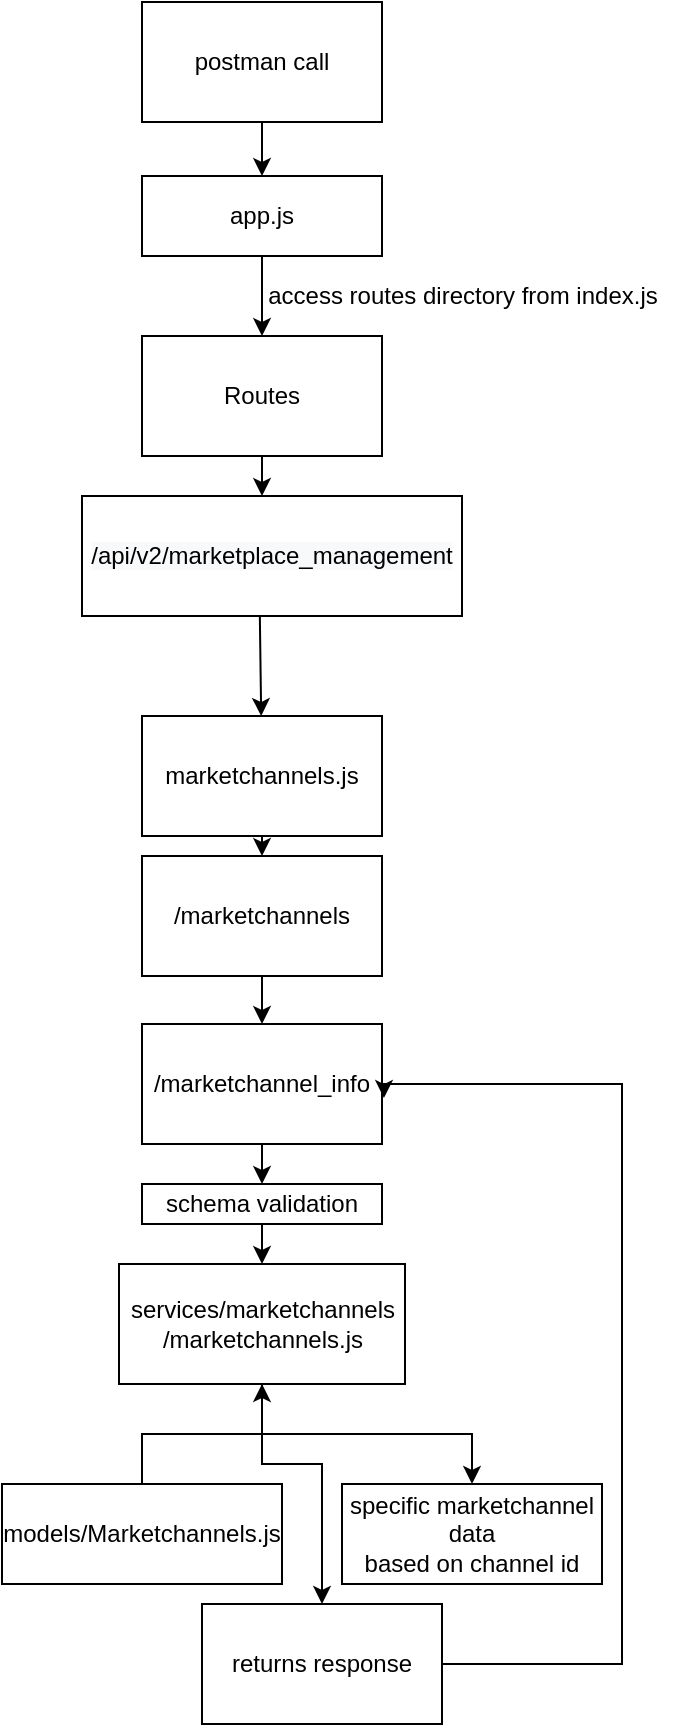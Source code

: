 <mxfile version="13.7.9" type="device" pages="16"><diagram id="MLuvbUyX4cnnTHt2Jtdh" name="Page-1"><mxGraphModel dx="2249" dy="3154" grid="1" gridSize="10" guides="1" tooltips="1" connect="1" arrows="1" fold="1" page="1" pageScale="1" pageWidth="827" pageHeight="1169" math="0" shadow="0"><root><mxCell id="0"/><mxCell id="1" parent="0"/><mxCell id="kR1aJRwwZNXrQrnNsW4W-1" value="/marketchannel_info" style="rounded=0;whiteSpace=wrap;html=1;" vertex="1" parent="1"><mxGeometry x="-140" y="-789" width="120" height="60" as="geometry"/></mxCell><mxCell id="kR1aJRwwZNXrQrnNsW4W-2" value="schema validation" style="rounded=0;whiteSpace=wrap;html=1;" vertex="1" parent="1"><mxGeometry x="-140" y="-709" width="120" height="20" as="geometry"/></mxCell><mxCell id="kR1aJRwwZNXrQrnNsW4W-3" value="" style="endArrow=classic;html=1;exitX=0.5;exitY=1;exitDx=0;exitDy=0;" edge="1" parent="1" source="kR1aJRwwZNXrQrnNsW4W-1" target="kR1aJRwwZNXrQrnNsW4W-2"><mxGeometry width="50" height="50" relative="1" as="geometry"><mxPoint x="250" y="-709" as="sourcePoint"/><mxPoint x="300" y="-759" as="targetPoint"/></mxGeometry></mxCell><mxCell id="kR1aJRwwZNXrQrnNsW4W-4" value="" style="endArrow=classic;html=1;exitX=0.5;exitY=1;exitDx=0;exitDy=0;" edge="1" parent="1" source="kR1aJRwwZNXrQrnNsW4W-2"><mxGeometry width="50" height="50" relative="1" as="geometry"><mxPoint x="250" y="-709" as="sourcePoint"/><mxPoint x="-80" y="-669" as="targetPoint"/></mxGeometry></mxCell><mxCell id="kR1aJRwwZNXrQrnNsW4W-5" style="edgeStyle=orthogonalEdgeStyle;rounded=0;orthogonalLoop=1;jettySize=auto;html=1;exitX=0.5;exitY=1;exitDx=0;exitDy=0;entryX=0.5;entryY=0;entryDx=0;entryDy=0;" edge="1" parent="1" source="kR1aJRwwZNXrQrnNsW4W-7" target="kR1aJRwwZNXrQrnNsW4W-8"><mxGeometry relative="1" as="geometry"/></mxCell><mxCell id="kR1aJRwwZNXrQrnNsW4W-6" style="edgeStyle=orthogonalEdgeStyle;rounded=0;orthogonalLoop=1;jettySize=auto;html=1;exitX=0.5;exitY=1;exitDx=0;exitDy=0;" edge="1" parent="1" source="kR1aJRwwZNXrQrnNsW4W-7" target="kR1aJRwwZNXrQrnNsW4W-12"><mxGeometry relative="1" as="geometry"><mxPoint x="-50" y="-479" as="targetPoint"/><Array as="points"><mxPoint x="-80" y="-569"/><mxPoint x="-50" y="-569"/></Array></mxGeometry></mxCell><mxCell id="kR1aJRwwZNXrQrnNsW4W-7" value="services/marketchannels&lt;br&gt;/marketchannels.js" style="rounded=0;whiteSpace=wrap;html=1;" vertex="1" parent="1"><mxGeometry x="-151.5" y="-669" width="143" height="60" as="geometry"/></mxCell><mxCell id="kR1aJRwwZNXrQrnNsW4W-8" value="specific marketchannel data&lt;br&gt;based on channel id" style="rounded=0;whiteSpace=wrap;html=1;" vertex="1" parent="1"><mxGeometry x="-40" y="-559" width="130" height="50" as="geometry"/></mxCell><mxCell id="kR1aJRwwZNXrQrnNsW4W-9" style="edgeStyle=orthogonalEdgeStyle;rounded=0;orthogonalLoop=1;jettySize=auto;html=1;exitX=0.5;exitY=0;exitDx=0;exitDy=0;entryX=0.5;entryY=1;entryDx=0;entryDy=0;" edge="1" parent="1" source="kR1aJRwwZNXrQrnNsW4W-10" target="kR1aJRwwZNXrQrnNsW4W-7"><mxGeometry relative="1" as="geometry"/></mxCell><mxCell id="kR1aJRwwZNXrQrnNsW4W-10" value="models/Marketchannels.js" style="rounded=0;whiteSpace=wrap;html=1;" vertex="1" parent="1"><mxGeometry x="-210" y="-559" width="140" height="50" as="geometry"/></mxCell><mxCell id="kR1aJRwwZNXrQrnNsW4W-11" style="edgeStyle=orthogonalEdgeStyle;rounded=0;orthogonalLoop=1;jettySize=auto;html=1;entryX=1.008;entryY=0.617;entryDx=0;entryDy=0;entryPerimeter=0;" edge="1" parent="1" source="kR1aJRwwZNXrQrnNsW4W-12" target="kR1aJRwwZNXrQrnNsW4W-1"><mxGeometry relative="1" as="geometry"><mxPoint x="120" y="-759" as="targetPoint"/><Array as="points"><mxPoint x="100" y="-469"/><mxPoint x="100" y="-759"/><mxPoint x="-19" y="-759"/></Array></mxGeometry></mxCell><mxCell id="kR1aJRwwZNXrQrnNsW4W-12" value="returns response" style="rounded=0;whiteSpace=wrap;html=1;" vertex="1" parent="1"><mxGeometry x="-110" y="-499" width="120" height="60" as="geometry"/></mxCell><mxCell id="kR1aJRwwZNXrQrnNsW4W-13" value="app.js" style="rounded=0;whiteSpace=wrap;html=1;" vertex="1" parent="1"><mxGeometry x="-140" y="-1213" width="120" height="40" as="geometry"/></mxCell><mxCell id="kR1aJRwwZNXrQrnNsW4W-14" value="" style="endArrow=classic;html=1;exitX=0.5;exitY=1;exitDx=0;exitDy=0;" edge="1" parent="1" source="kR1aJRwwZNXrQrnNsW4W-13"><mxGeometry width="50" height="50" relative="1" as="geometry"><mxPoint x="30" y="-1023" as="sourcePoint"/><mxPoint x="-80" y="-1133" as="targetPoint"/></mxGeometry></mxCell><mxCell id="kR1aJRwwZNXrQrnNsW4W-15" value="Routes" style="rounded=0;whiteSpace=wrap;html=1;" vertex="1" parent="1"><mxGeometry x="-140" y="-1133" width="120" height="60" as="geometry"/></mxCell><mxCell id="kR1aJRwwZNXrQrnNsW4W-16" value="postman call" style="rounded=0;whiteSpace=wrap;html=1;" vertex="1" parent="1"><mxGeometry x="-140" y="-1300" width="120" height="60" as="geometry"/></mxCell><mxCell id="kR1aJRwwZNXrQrnNsW4W-17" value="" style="endArrow=classic;html=1;exitX=0.5;exitY=1;exitDx=0;exitDy=0;" edge="1" parent="1" source="kR1aJRwwZNXrQrnNsW4W-16" target="kR1aJRwwZNXrQrnNsW4W-13"><mxGeometry width="50" height="50" relative="1" as="geometry"><mxPoint x="30" y="-1023" as="sourcePoint"/><mxPoint x="80" y="-1073" as="targetPoint"/></mxGeometry></mxCell><mxCell id="kR1aJRwwZNXrQrnNsW4W-18" value="access routes directory from index.js" style="text;html=1;align=center;verticalAlign=middle;resizable=0;points=[];autosize=1;" vertex="1" parent="1"><mxGeometry x="-85" y="-1163" width="210" height="20" as="geometry"/></mxCell><mxCell id="kR1aJRwwZNXrQrnNsW4W-19" value="" style="endArrow=classic;html=1;exitX=0.5;exitY=1;exitDx=0;exitDy=0;entryX=0.5;entryY=0;entryDx=0;entryDy=0;" edge="1" parent="1" source="kR1aJRwwZNXrQrnNsW4W-15"><mxGeometry width="50" height="50" relative="1" as="geometry"><mxPoint x="30" y="-1023" as="sourcePoint"/><mxPoint x="-80" y="-1053" as="targetPoint"/></mxGeometry></mxCell><mxCell id="kR1aJRwwZNXrQrnNsW4W-20" value="" style="endArrow=classic;html=1;exitX=0.468;exitY=1;exitDx=0;exitDy=0;exitPerimeter=0;" edge="1" parent="1" source="kR1aJRwwZNXrQrnNsW4W-24" target="kR1aJRwwZNXrQrnNsW4W-21"><mxGeometry width="50" height="50" relative="1" as="geometry"><mxPoint x="-80" y="-973" as="sourcePoint"/><mxPoint y="-973" as="targetPoint"/><Array as="points"/></mxGeometry></mxCell><mxCell id="kR1aJRwwZNXrQrnNsW4W-21" value="marketchannels.js" style="rounded=0;whiteSpace=wrap;html=1;" vertex="1" parent="1"><mxGeometry x="-140" y="-943" width="120" height="60" as="geometry"/></mxCell><mxCell id="kR1aJRwwZNXrQrnNsW4W-22" value="" style="endArrow=classic;html=1;exitX=0.5;exitY=1;exitDx=0;exitDy=0;entryX=0.5;entryY=0;entryDx=0;entryDy=0;" edge="1" parent="1" source="kR1aJRwwZNXrQrnNsW4W-21" target="kR1aJRwwZNXrQrnNsW4W-23"><mxGeometry width="50" height="50" relative="1" as="geometry"><mxPoint x="30" y="-1023" as="sourcePoint"/><mxPoint x="140" y="-883" as="targetPoint"/></mxGeometry></mxCell><mxCell id="kR1aJRwwZNXrQrnNsW4W-23" value="/marketchannels" style="rounded=0;whiteSpace=wrap;html=1;" vertex="1" parent="1"><mxGeometry x="-140" y="-873" width="120" height="60" as="geometry"/></mxCell><mxCell id="kR1aJRwwZNXrQrnNsW4W-24" value="&lt;meta charset=&quot;utf-8&quot;&gt;&lt;span style=&quot;color: rgb(0, 0, 0); font-family: helvetica; font-size: 12px; font-style: normal; font-weight: 400; letter-spacing: normal; text-align: center; text-indent: 0px; text-transform: none; word-spacing: 0px; background-color: rgb(248, 249, 250); display: inline; float: none;&quot;&gt;/api/v2/marketplace_management&lt;/span&gt;" style="rounded=0;whiteSpace=wrap;html=1;" vertex="1" parent="1"><mxGeometry x="-170" y="-1053" width="190" height="60" as="geometry"/></mxCell><mxCell id="kR1aJRwwZNXrQrnNsW4W-25" value="" style="endArrow=classic;html=1;exitX=0.5;exitY=1;exitDx=0;exitDy=0;entryX=0.5;entryY=0;entryDx=0;entryDy=0;" edge="1" parent="1" source="kR1aJRwwZNXrQrnNsW4W-23" target="kR1aJRwwZNXrQrnNsW4W-1"><mxGeometry width="50" height="50" relative="1" as="geometry"><mxPoint x="-280" y="-820" as="sourcePoint"/><mxPoint x="-230" y="-870" as="targetPoint"/></mxGeometry></mxCell></root></mxGraphModel></diagram><diagram name="Page-2" id="ULBFoNkXTjcxpkUh3yBN"><mxGraphModel dx="2249" dy="3154" grid="1" gridSize="10" guides="1" tooltips="1" connect="1" arrows="1" fold="1" page="1" pageScale="1" pageWidth="827" pageHeight="1169" math="0" shadow="0"><root><mxCell id="6x63cTbp9FmIg5Z4jRvq-0"/><mxCell id="6x63cTbp9FmIg5Z4jRvq-1" parent="6x63cTbp9FmIg5Z4jRvq-0"/><mxCell id="oqADBqGzVZ0EY4DAn_Sq-0" value="/create_marketchannels&lt;br&gt;_info_details" style="rounded=0;whiteSpace=wrap;html=1;" parent="6x63cTbp9FmIg5Z4jRvq-1" vertex="1"><mxGeometry x="-148.5" y="-789" width="140" height="60" as="geometry"/></mxCell><mxCell id="oqADBqGzVZ0EY4DAn_Sq-1" value="schema validation" style="rounded=0;whiteSpace=wrap;html=1;" parent="6x63cTbp9FmIg5Z4jRvq-1" vertex="1"><mxGeometry x="-140" y="-709" width="120" height="20" as="geometry"/></mxCell><mxCell id="oqADBqGzVZ0EY4DAn_Sq-2" value="" style="endArrow=classic;html=1;exitX=0.5;exitY=1;exitDx=0;exitDy=0;" parent="6x63cTbp9FmIg5Z4jRvq-1" source="oqADBqGzVZ0EY4DAn_Sq-0" target="oqADBqGzVZ0EY4DAn_Sq-1" edge="1"><mxGeometry width="50" height="50" relative="1" as="geometry"><mxPoint x="250" y="-709" as="sourcePoint"/><mxPoint x="300" y="-759" as="targetPoint"/></mxGeometry></mxCell><mxCell id="oqADBqGzVZ0EY4DAn_Sq-3" value="" style="endArrow=classic;html=1;exitX=0.5;exitY=1;exitDx=0;exitDy=0;" parent="6x63cTbp9FmIg5Z4jRvq-1" source="oqADBqGzVZ0EY4DAn_Sq-1" edge="1"><mxGeometry width="50" height="50" relative="1" as="geometry"><mxPoint x="250" y="-709" as="sourcePoint"/><mxPoint x="-80" y="-669" as="targetPoint"/></mxGeometry></mxCell><mxCell id="oqADBqGzVZ0EY4DAn_Sq-4" style="edgeStyle=orthogonalEdgeStyle;rounded=0;orthogonalLoop=1;jettySize=auto;html=1;entryX=0.5;entryY=0;entryDx=0;entryDy=0;" parent="6x63cTbp9FmIg5Z4jRvq-1" target="oqADBqGzVZ0EY4DAn_Sq-7" edge="1"><mxGeometry relative="1" as="geometry"><mxPoint x="-60" y="-584" as="sourcePoint"/></mxGeometry></mxCell><mxCell id="oqADBqGzVZ0EY4DAn_Sq-5" style="edgeStyle=orthogonalEdgeStyle;rounded=0;orthogonalLoop=1;jettySize=auto;html=1;exitX=0.64;exitY=0.95;exitDx=0;exitDy=0;exitPerimeter=0;" parent="6x63cTbp9FmIg5Z4jRvq-1" source="oqADBqGzVZ0EY4DAn_Sq-6" target="oqADBqGzVZ0EY4DAn_Sq-11" edge="1"><mxGeometry relative="1" as="geometry"><mxPoint x="-50" y="-479" as="targetPoint"/><Array as="points"><mxPoint x="-60" y="-550"/><mxPoint x="-60" y="-550"/></Array></mxGeometry></mxCell><mxCell id="oqADBqGzVZ0EY4DAn_Sq-6" value="services/marketchannels&lt;br&gt;/marketchannels.js" style="rounded=0;whiteSpace=wrap;html=1;" parent="6x63cTbp9FmIg5Z4jRvq-1" vertex="1"><mxGeometry x="-151.5" y="-669" width="143" height="60" as="geometry"/></mxCell><mxCell id="oqADBqGzVZ0EY4DAn_Sq-7" value="saves marketchannel info to db" style="rounded=0;whiteSpace=wrap;html=1;" parent="6x63cTbp9FmIg5Z4jRvq-1" vertex="1"><mxGeometry x="-30" y="-559" width="130" height="50" as="geometry"/></mxCell><mxCell id="oqADBqGzVZ0EY4DAn_Sq-8" style="edgeStyle=orthogonalEdgeStyle;rounded=0;orthogonalLoop=1;jettySize=auto;html=1;exitX=0.5;exitY=0;exitDx=0;exitDy=0;entryX=0.5;entryY=1;entryDx=0;entryDy=0;" parent="6x63cTbp9FmIg5Z4jRvq-1" source="oqADBqGzVZ0EY4DAn_Sq-9" target="oqADBqGzVZ0EY4DAn_Sq-6" edge="1"><mxGeometry relative="1" as="geometry"/></mxCell><mxCell id="oqADBqGzVZ0EY4DAn_Sq-9" value="models/MarketchannelInfo.js" style="rounded=0;whiteSpace=wrap;html=1;" parent="6x63cTbp9FmIg5Z4jRvq-1" vertex="1"><mxGeometry x="-330" y="-530" width="170" height="50" as="geometry"/></mxCell><mxCell id="oqADBqGzVZ0EY4DAn_Sq-10" style="edgeStyle=orthogonalEdgeStyle;rounded=0;orthogonalLoop=1;jettySize=auto;html=1;entryX=1.008;entryY=0.617;entryDx=0;entryDy=0;entryPerimeter=0;" parent="6x63cTbp9FmIg5Z4jRvq-1" source="oqADBqGzVZ0EY4DAn_Sq-11" target="oqADBqGzVZ0EY4DAn_Sq-0" edge="1"><mxGeometry relative="1" as="geometry"><mxPoint x="120" y="-759" as="targetPoint"/><Array as="points"><mxPoint x="120" y="-469"/><mxPoint x="120" y="-759"/><mxPoint x="-19" y="-759"/></Array></mxGeometry></mxCell><mxCell id="oqADBqGzVZ0EY4DAn_Sq-11" value="returns response" style="rounded=0;whiteSpace=wrap;html=1;" parent="6x63cTbp9FmIg5Z4jRvq-1" vertex="1"><mxGeometry x="-128.5" y="-490" width="120" height="60" as="geometry"/></mxCell><mxCell id="oqADBqGzVZ0EY4DAn_Sq-12" value="app.js" style="rounded=0;whiteSpace=wrap;html=1;" parent="6x63cTbp9FmIg5Z4jRvq-1" vertex="1"><mxGeometry x="-140" y="-1213" width="120" height="40" as="geometry"/></mxCell><mxCell id="oqADBqGzVZ0EY4DAn_Sq-13" value="" style="endArrow=classic;html=1;exitX=0.5;exitY=1;exitDx=0;exitDy=0;" parent="6x63cTbp9FmIg5Z4jRvq-1" source="oqADBqGzVZ0EY4DAn_Sq-12" edge="1"><mxGeometry width="50" height="50" relative="1" as="geometry"><mxPoint x="30" y="-1023" as="sourcePoint"/><mxPoint x="-80" y="-1133" as="targetPoint"/></mxGeometry></mxCell><mxCell id="oqADBqGzVZ0EY4DAn_Sq-14" value="Routes" style="rounded=0;whiteSpace=wrap;html=1;" parent="6x63cTbp9FmIg5Z4jRvq-1" vertex="1"><mxGeometry x="-140" y="-1133" width="120" height="60" as="geometry"/></mxCell><mxCell id="oqADBqGzVZ0EY4DAn_Sq-15" value="postman call" style="rounded=0;whiteSpace=wrap;html=1;" parent="6x63cTbp9FmIg5Z4jRvq-1" vertex="1"><mxGeometry x="-140" y="-1300" width="120" height="60" as="geometry"/></mxCell><mxCell id="oqADBqGzVZ0EY4DAn_Sq-16" value="" style="endArrow=classic;html=1;exitX=0.5;exitY=1;exitDx=0;exitDy=0;" parent="6x63cTbp9FmIg5Z4jRvq-1" source="oqADBqGzVZ0EY4DAn_Sq-15" target="oqADBqGzVZ0EY4DAn_Sq-12" edge="1"><mxGeometry width="50" height="50" relative="1" as="geometry"><mxPoint x="30" y="-1023" as="sourcePoint"/><mxPoint x="80" y="-1073" as="targetPoint"/></mxGeometry></mxCell><mxCell id="oqADBqGzVZ0EY4DAn_Sq-17" value="access routes directory from index.js" style="text;html=1;align=center;verticalAlign=middle;resizable=0;points=[];autosize=1;" parent="6x63cTbp9FmIg5Z4jRvq-1" vertex="1"><mxGeometry x="-85" y="-1163" width="210" height="20" as="geometry"/></mxCell><mxCell id="oqADBqGzVZ0EY4DAn_Sq-18" value="" style="endArrow=classic;html=1;exitX=0.5;exitY=1;exitDx=0;exitDy=0;entryX=0.5;entryY=0;entryDx=0;entryDy=0;" parent="6x63cTbp9FmIg5Z4jRvq-1" source="oqADBqGzVZ0EY4DAn_Sq-14" edge="1"><mxGeometry width="50" height="50" relative="1" as="geometry"><mxPoint x="30" y="-1023" as="sourcePoint"/><mxPoint x="-80" y="-1053" as="targetPoint"/></mxGeometry></mxCell><mxCell id="oqADBqGzVZ0EY4DAn_Sq-19" value="" style="endArrow=classic;html=1;exitX=0.468;exitY=1;exitDx=0;exitDy=0;exitPerimeter=0;" parent="6x63cTbp9FmIg5Z4jRvq-1" source="oqADBqGzVZ0EY4DAn_Sq-23" target="oqADBqGzVZ0EY4DAn_Sq-20" edge="1"><mxGeometry width="50" height="50" relative="1" as="geometry"><mxPoint x="-80" y="-973" as="sourcePoint"/><mxPoint y="-973" as="targetPoint"/><Array as="points"/></mxGeometry></mxCell><mxCell id="oqADBqGzVZ0EY4DAn_Sq-20" value="marketchannels.js" style="rounded=0;whiteSpace=wrap;html=1;" parent="6x63cTbp9FmIg5Z4jRvq-1" vertex="1"><mxGeometry x="-140" y="-943" width="120" height="60" as="geometry"/></mxCell><mxCell id="oqADBqGzVZ0EY4DAn_Sq-21" value="" style="endArrow=classic;html=1;exitX=0.5;exitY=1;exitDx=0;exitDy=0;entryX=0.5;entryY=0;entryDx=0;entryDy=0;" parent="6x63cTbp9FmIg5Z4jRvq-1" source="oqADBqGzVZ0EY4DAn_Sq-20" target="oqADBqGzVZ0EY4DAn_Sq-22" edge="1"><mxGeometry width="50" height="50" relative="1" as="geometry"><mxPoint x="30" y="-1023" as="sourcePoint"/><mxPoint x="140" y="-883" as="targetPoint"/></mxGeometry></mxCell><mxCell id="oqADBqGzVZ0EY4DAn_Sq-22" value="/marketchannels" style="rounded=0;whiteSpace=wrap;html=1;" parent="6x63cTbp9FmIg5Z4jRvq-1" vertex="1"><mxGeometry x="-140" y="-873" width="120" height="60" as="geometry"/></mxCell><mxCell id="oqADBqGzVZ0EY4DAn_Sq-23" value="&lt;meta charset=&quot;utf-8&quot;&gt;&lt;span style=&quot;color: rgb(0, 0, 0); font-family: helvetica; font-size: 12px; font-style: normal; font-weight: 400; letter-spacing: normal; text-align: center; text-indent: 0px; text-transform: none; word-spacing: 0px; background-color: rgb(248, 249, 250); display: inline; float: none;&quot;&gt;/api/v2/marketplace_management&lt;/span&gt;" style="rounded=0;whiteSpace=wrap;html=1;" parent="6x63cTbp9FmIg5Z4jRvq-1" vertex="1"><mxGeometry x="-170" y="-1053" width="190" height="60" as="geometry"/></mxCell><mxCell id="oqADBqGzVZ0EY4DAn_Sq-24" value="" style="endArrow=classic;html=1;exitX=0.5;exitY=1;exitDx=0;exitDy=0;entryX=0.5;entryY=0;entryDx=0;entryDy=0;" parent="6x63cTbp9FmIg5Z4jRvq-1" source="oqADBqGzVZ0EY4DAn_Sq-22" target="oqADBqGzVZ0EY4DAn_Sq-0" edge="1"><mxGeometry width="50" height="50" relative="1" as="geometry"><mxPoint x="-280" y="-820" as="sourcePoint"/><mxPoint x="-230" y="-870" as="targetPoint"/></mxGeometry></mxCell></root></mxGraphModel></diagram><diagram name="Page-3" id="eLULIworae5mnkZwTLu4"><mxGraphModel dx="2249" dy="1985" grid="1" gridSize="10" guides="1" tooltips="1" connect="1" arrows="1" fold="1" page="1" pageScale="1" pageWidth="827" pageHeight="1169" math="0" shadow="0"><root><mxCell id="zC5gX6r7JABSwkZmi_8d-0"/><mxCell id="zC5gX6r7JABSwkZmi_8d-1" parent="zC5gX6r7JABSwkZmi_8d-0"/><mxCell id="zC5gX6r7JABSwkZmi_8d-2" value="/update_marketchannel&lt;br&gt;_info" style="rounded=0;whiteSpace=wrap;html=1;" parent="zC5gX6r7JABSwkZmi_8d-1" vertex="1"><mxGeometry x="35" y="-638" width="130" height="60" as="geometry"/></mxCell><mxCell id="zC5gX6r7JABSwkZmi_8d-3" value="" style="endArrow=classic;html=1;exitX=0.5;exitY=1;exitDx=0;exitDy=0;entryX=0.45;entryY=0.12;entryDx=0;entryDy=0;entryPerimeter=0;" parent="zC5gX6r7JABSwkZmi_8d-1" source="zC5gX6r7JABSwkZmi_8d-2" target="zC5gX6r7JABSwkZmi_8d-5" edge="1"><mxGeometry width="50" height="50" relative="1" as="geometry"><mxPoint x="-139" y="-493" as="sourcePoint"/><mxPoint x="100" y="-553" as="targetPoint"/></mxGeometry></mxCell><mxCell id="zC5gX6r7JABSwkZmi_8d-4" style="edgeStyle=orthogonalEdgeStyle;rounded=0;orthogonalLoop=1;jettySize=auto;html=1;entryX=0;entryY=0.5;entryDx=0;entryDy=0;exitX=0.45;exitY=0;exitDx=0;exitDy=0;exitPerimeter=0;" parent="zC5gX6r7JABSwkZmi_8d-1" source="zC5gX6r7JABSwkZmi_8d-5" target="zC5gX6r7JABSwkZmi_8d-2" edge="1"><mxGeometry relative="1" as="geometry"/></mxCell><mxCell id="zC5gX6r7JABSwkZmi_8d-5" value="upserts marketchannel info to db" style="rounded=0;whiteSpace=wrap;html=1;" parent="zC5gX6r7JABSwkZmi_8d-1" vertex="1"><mxGeometry x="45" y="-513" width="120" height="50" as="geometry"/></mxCell><mxCell id="zC5gX6r7JABSwkZmi_8d-6" style="edgeStyle=orthogonalEdgeStyle;rounded=0;orthogonalLoop=1;jettySize=auto;html=1;entryX=1;entryY=0.5;entryDx=0;entryDy=0;" parent="zC5gX6r7JABSwkZmi_8d-1" source="zC5gX6r7JABSwkZmi_8d-7" target="zC5gX6r7JABSwkZmi_8d-5" edge="1"><mxGeometry relative="1" as="geometry"/></mxCell><mxCell id="zC5gX6r7JABSwkZmi_8d-7" value="Marketchannels&lt;br&gt;Schema" style="rounded=0;whiteSpace=wrap;html=1;" parent="zC5gX6r7JABSwkZmi_8d-1" vertex="1"><mxGeometry x="161" y="-573" width="120" height="50" as="geometry"/></mxCell><mxCell id="zC5gX6r7JABSwkZmi_8d-8" value="&amp;nbsp;response" style="text;html=1;align=center;verticalAlign=middle;resizable=0;points=[];autosize=1;" parent="zC5gX6r7JABSwkZmi_8d-1" vertex="1"><mxGeometry x="-54" y="-583" width="70" height="20" as="geometry"/></mxCell><mxCell id="yfgFVi8Rqsy0U1UxvVcT-0" value="app.js" style="rounded=0;whiteSpace=wrap;html=1;" parent="zC5gX6r7JABSwkZmi_8d-1" vertex="1"><mxGeometry x="39" y="-1076" width="120" height="40" as="geometry"/></mxCell><mxCell id="yfgFVi8Rqsy0U1UxvVcT-1" value="" style="endArrow=classic;html=1;exitX=0.5;exitY=1;exitDx=0;exitDy=0;" parent="zC5gX6r7JABSwkZmi_8d-1" source="yfgFVi8Rqsy0U1UxvVcT-0" edge="1"><mxGeometry width="50" height="50" relative="1" as="geometry"><mxPoint x="209" y="-886" as="sourcePoint"/><mxPoint x="99" y="-996" as="targetPoint"/></mxGeometry></mxCell><mxCell id="yfgFVi8Rqsy0U1UxvVcT-2" value="Routes" style="rounded=0;whiteSpace=wrap;html=1;" parent="zC5gX6r7JABSwkZmi_8d-1" vertex="1"><mxGeometry x="39" y="-996" width="120" height="60" as="geometry"/></mxCell><mxCell id="yfgFVi8Rqsy0U1UxvVcT-3" value="postman call" style="rounded=0;whiteSpace=wrap;html=1;" parent="zC5gX6r7JABSwkZmi_8d-1" vertex="1"><mxGeometry x="39" y="-1163" width="120" height="60" as="geometry"/></mxCell><mxCell id="yfgFVi8Rqsy0U1UxvVcT-4" value="" style="endArrow=classic;html=1;exitX=0.5;exitY=1;exitDx=0;exitDy=0;" parent="zC5gX6r7JABSwkZmi_8d-1" source="yfgFVi8Rqsy0U1UxvVcT-3" target="yfgFVi8Rqsy0U1UxvVcT-0" edge="1"><mxGeometry width="50" height="50" relative="1" as="geometry"><mxPoint x="209" y="-886" as="sourcePoint"/><mxPoint x="259" y="-936" as="targetPoint"/></mxGeometry></mxCell><mxCell id="yfgFVi8Rqsy0U1UxvVcT-5" value="" style="endArrow=classic;html=1;exitX=0.5;exitY=1;exitDx=0;exitDy=0;entryX=0.5;entryY=0;entryDx=0;entryDy=0;" parent="zC5gX6r7JABSwkZmi_8d-1" source="yfgFVi8Rqsy0U1UxvVcT-2" edge="1"><mxGeometry width="50" height="50" relative="1" as="geometry"><mxPoint x="209" y="-886" as="sourcePoint"/><mxPoint x="99" y="-916" as="targetPoint"/></mxGeometry></mxCell><mxCell id="yfgFVi8Rqsy0U1UxvVcT-6" value="" style="endArrow=classic;html=1;exitX=0.468;exitY=1;exitDx=0;exitDy=0;exitPerimeter=0;" parent="zC5gX6r7JABSwkZmi_8d-1" source="yfgFVi8Rqsy0U1UxvVcT-10" target="yfgFVi8Rqsy0U1UxvVcT-7" edge="1"><mxGeometry width="50" height="50" relative="1" as="geometry"><mxPoint x="99" y="-836" as="sourcePoint"/><mxPoint x="179" y="-836" as="targetPoint"/><Array as="points"/></mxGeometry></mxCell><mxCell id="yfgFVi8Rqsy0U1UxvVcT-7" value="marketchannels.js" style="rounded=0;whiteSpace=wrap;html=1;" parent="zC5gX6r7JABSwkZmi_8d-1" vertex="1"><mxGeometry x="39" y="-806" width="120" height="60" as="geometry"/></mxCell><mxCell id="yfgFVi8Rqsy0U1UxvVcT-8" value="" style="endArrow=classic;html=1;exitX=0.5;exitY=1;exitDx=0;exitDy=0;entryX=0.5;entryY=0;entryDx=0;entryDy=0;" parent="zC5gX6r7JABSwkZmi_8d-1" source="yfgFVi8Rqsy0U1UxvVcT-7" target="yfgFVi8Rqsy0U1UxvVcT-9" edge="1"><mxGeometry width="50" height="50" relative="1" as="geometry"><mxPoint x="209" y="-886" as="sourcePoint"/><mxPoint x="319" y="-746" as="targetPoint"/></mxGeometry></mxCell><mxCell id="yS-ucKZyRe6VQWOES2rc-0" style="edgeStyle=orthogonalEdgeStyle;rounded=0;orthogonalLoop=1;jettySize=auto;html=1;entryX=0.5;entryY=0;entryDx=0;entryDy=0;" parent="zC5gX6r7JABSwkZmi_8d-1" source="yfgFVi8Rqsy0U1UxvVcT-9" target="zC5gX6r7JABSwkZmi_8d-2" edge="1"><mxGeometry relative="1" as="geometry"/></mxCell><mxCell id="yfgFVi8Rqsy0U1UxvVcT-9" value="/marketchannels" style="rounded=0;whiteSpace=wrap;html=1;" parent="zC5gX6r7JABSwkZmi_8d-1" vertex="1"><mxGeometry x="39" y="-736" width="120" height="60" as="geometry"/></mxCell><mxCell id="yfgFVi8Rqsy0U1UxvVcT-10" value="&lt;meta charset=&quot;utf-8&quot;&gt;&lt;span style=&quot;color: rgb(0, 0, 0); font-family: helvetica; font-size: 12px; font-style: normal; font-weight: 400; letter-spacing: normal; text-align: center; text-indent: 0px; text-transform: none; word-spacing: 0px; background-color: rgb(248, 249, 250); display: inline; float: none;&quot;&gt;/api/v2/marketplace_management&lt;/span&gt;" style="rounded=0;whiteSpace=wrap;html=1;" parent="zC5gX6r7JABSwkZmi_8d-1" vertex="1"><mxGeometry x="9" y="-916" width="190" height="60" as="geometry"/></mxCell><mxCell id="h6NESV1a_ACJISy-Jyfs-0" value="&lt;meta charset=&quot;utf-8&quot;&gt;&lt;span style=&quot;color: rgb(0, 0, 0); font-family: helvetica; font-size: 12px; font-style: normal; font-weight: 400; letter-spacing: normal; text-align: center; text-indent: 0px; text-transform: none; word-spacing: 0px; background-color: rgb(248, 249, 250); display: inline; float: none;&quot;&gt;access routes directory from index.js&lt;/span&gt;" style="text;whiteSpace=wrap;html=1;" parent="zC5gX6r7JABSwkZmi_8d-1" vertex="1"><mxGeometry x="140" y="-1030" width="220" height="30" as="geometry"/></mxCell></root></mxGraphModel></diagram><diagram name="Page-4" id="-KAnQX7PoD0mze9lFUdh"><mxGraphModel dx="2249" dy="1985" grid="1" gridSize="10" guides="1" tooltips="1" connect="1" arrows="1" fold="1" page="1" pageScale="1" pageWidth="827" pageHeight="1169" math="0" shadow="0"><root><mxCell id="fszfPRMSdJJf8cQD4u94-0"/><mxCell id="fszfPRMSdJJf8cQD4u94-1" parent="fszfPRMSdJJf8cQD4u94-0"/><mxCell id="fszfPRMSdJJf8cQD4u94-9" value="app.js" style="rounded=0;whiteSpace=wrap;html=1;" parent="fszfPRMSdJJf8cQD4u94-1" vertex="1"><mxGeometry x="39" y="-1076" width="120" height="40" as="geometry"/></mxCell><mxCell id="fszfPRMSdJJf8cQD4u94-10" value="" style="endArrow=classic;html=1;exitX=0.5;exitY=1;exitDx=0;exitDy=0;" parent="fszfPRMSdJJf8cQD4u94-1" source="fszfPRMSdJJf8cQD4u94-9" edge="1"><mxGeometry width="50" height="50" relative="1" as="geometry"><mxPoint x="209" y="-886" as="sourcePoint"/><mxPoint x="99" y="-996" as="targetPoint"/></mxGeometry></mxCell><mxCell id="fszfPRMSdJJf8cQD4u94-11" value="Routes" style="rounded=0;whiteSpace=wrap;html=1;" parent="fszfPRMSdJJf8cQD4u94-1" vertex="1"><mxGeometry x="39" y="-996" width="120" height="60" as="geometry"/></mxCell><mxCell id="fszfPRMSdJJf8cQD4u94-12" value="postman call" style="rounded=0;whiteSpace=wrap;html=1;" parent="fszfPRMSdJJf8cQD4u94-1" vertex="1"><mxGeometry x="39" y="-1163" width="120" height="60" as="geometry"/></mxCell><mxCell id="fszfPRMSdJJf8cQD4u94-13" value="" style="endArrow=classic;html=1;exitX=0.5;exitY=1;exitDx=0;exitDy=0;" parent="fszfPRMSdJJf8cQD4u94-1" source="fszfPRMSdJJf8cQD4u94-12" target="fszfPRMSdJJf8cQD4u94-9" edge="1"><mxGeometry width="50" height="50" relative="1" as="geometry"><mxPoint x="209" y="-886" as="sourcePoint"/><mxPoint x="259" y="-936" as="targetPoint"/></mxGeometry></mxCell><mxCell id="fszfPRMSdJJf8cQD4u94-14" value="" style="endArrow=classic;html=1;exitX=0.5;exitY=1;exitDx=0;exitDy=0;entryX=0.5;entryY=0;entryDx=0;entryDy=0;" parent="fszfPRMSdJJf8cQD4u94-1" source="fszfPRMSdJJf8cQD4u94-11" edge="1"><mxGeometry width="50" height="50" relative="1" as="geometry"><mxPoint x="209" y="-886" as="sourcePoint"/><mxPoint x="99" y="-916" as="targetPoint"/></mxGeometry></mxCell><mxCell id="fszfPRMSdJJf8cQD4u94-15" value="" style="endArrow=classic;html=1;exitX=0.468;exitY=1;exitDx=0;exitDy=0;exitPerimeter=0;" parent="fszfPRMSdJJf8cQD4u94-1" source="fszfPRMSdJJf8cQD4u94-20" target="fszfPRMSdJJf8cQD4u94-16" edge="1"><mxGeometry width="50" height="50" relative="1" as="geometry"><mxPoint x="99" y="-836" as="sourcePoint"/><mxPoint x="179" y="-836" as="targetPoint"/><Array as="points"/></mxGeometry></mxCell><mxCell id="fszfPRMSdJJf8cQD4u94-16" value="marketchannels.js" style="rounded=0;whiteSpace=wrap;html=1;" parent="fszfPRMSdJJf8cQD4u94-1" vertex="1"><mxGeometry x="39" y="-806" width="120" height="60" as="geometry"/></mxCell><mxCell id="fszfPRMSdJJf8cQD4u94-17" value="" style="endArrow=classic;html=1;exitX=0.5;exitY=1;exitDx=0;exitDy=0;entryX=0.5;entryY=0;entryDx=0;entryDy=0;" parent="fszfPRMSdJJf8cQD4u94-1" source="fszfPRMSdJJf8cQD4u94-16" target="fszfPRMSdJJf8cQD4u94-19" edge="1"><mxGeometry width="50" height="50" relative="1" as="geometry"><mxPoint x="209" y="-886" as="sourcePoint"/><mxPoint x="319" y="-746" as="targetPoint"/></mxGeometry></mxCell><mxCell id="fszfPRMSdJJf8cQD4u94-18" style="edgeStyle=orthogonalEdgeStyle;rounded=0;orthogonalLoop=1;jettySize=auto;html=1;entryX=0.5;entryY=0;entryDx=0;entryDy=0;" parent="fszfPRMSdJJf8cQD4u94-1" source="fszfPRMSdJJf8cQD4u94-19" edge="1"><mxGeometry relative="1" as="geometry"><mxPoint x="100" y="-638" as="targetPoint"/></mxGeometry></mxCell><mxCell id="fszfPRMSdJJf8cQD4u94-19" value="/marketchannels" style="rounded=0;whiteSpace=wrap;html=1;" parent="fszfPRMSdJJf8cQD4u94-1" vertex="1"><mxGeometry x="39" y="-736" width="120" height="60" as="geometry"/></mxCell><mxCell id="fszfPRMSdJJf8cQD4u94-20" value="&lt;meta charset=&quot;utf-8&quot;&gt;&lt;span style=&quot;color: rgb(0, 0, 0); font-family: helvetica; font-size: 12px; font-style: normal; font-weight: 400; letter-spacing: normal; text-align: center; text-indent: 0px; text-transform: none; word-spacing: 0px; background-color: rgb(248, 249, 250); display: inline; float: none;&quot;&gt;/api/v2/marketplace_management&lt;/span&gt;" style="rounded=0;whiteSpace=wrap;html=1;" parent="fszfPRMSdJJf8cQD4u94-1" vertex="1"><mxGeometry x="9" y="-916" width="190" height="60" as="geometry"/></mxCell><mxCell id="fszfPRMSdJJf8cQD4u94-21" style="edgeStyle=orthogonalEdgeStyle;rounded=0;orthogonalLoop=1;jettySize=auto;html=1;" parent="fszfPRMSdJJf8cQD4u94-1" source="fszfPRMSdJJf8cQD4u94-22" edge="1"><mxGeometry relative="1" as="geometry"><mxPoint x="101" y="-549" as="targetPoint"/></mxGeometry></mxCell><mxCell id="fszfPRMSdJJf8cQD4u94-22" value="/update_marketchannel&lt;br&gt;_info_details" style="rounded=0;whiteSpace=wrap;html=1;" parent="fszfPRMSdJJf8cQD4u94-1" vertex="1"><mxGeometry x="36" y="-639" width="130" height="60" as="geometry"/></mxCell><mxCell id="fszfPRMSdJJf8cQD4u94-23" style="edgeStyle=orthogonalEdgeStyle;rounded=0;orthogonalLoop=1;jettySize=auto;html=1;entryX=0.5;entryY=0;entryDx=0;entryDy=0;" parent="fszfPRMSdJJf8cQD4u94-1" source="fszfPRMSdJJf8cQD4u94-24" target="fszfPRMSdJJf8cQD4u94-28" edge="1"><mxGeometry relative="1" as="geometry"/></mxCell><mxCell id="fszfPRMSdJJf8cQD4u94-24" value="schema validation" style="rounded=0;whiteSpace=wrap;html=1;" parent="fszfPRMSdJJf8cQD4u94-1" vertex="1"><mxGeometry x="41" y="-549" width="120" height="20" as="geometry"/></mxCell><mxCell id="fszfPRMSdJJf8cQD4u94-25" style="edgeStyle=orthogonalEdgeStyle;rounded=0;orthogonalLoop=1;jettySize=auto;html=1;entryX=1;entryY=0.5;entryDx=0;entryDy=0;" parent="fszfPRMSdJJf8cQD4u94-1" source="fszfPRMSdJJf8cQD4u94-26" target="fszfPRMSdJJf8cQD4u94-28" edge="1"><mxGeometry relative="1" as="geometry"/></mxCell><mxCell id="fszfPRMSdJJf8cQD4u94-26" value="MarketchannelInfo&lt;br&gt;Schema" style="rounded=0;whiteSpace=wrap;html=1;" parent="fszfPRMSdJJf8cQD4u94-1" vertex="1"><mxGeometry x="126" y="-514" width="120" height="50" as="geometry"/></mxCell><mxCell id="fszfPRMSdJJf8cQD4u94-27" style="edgeStyle=orthogonalEdgeStyle;rounded=0;orthogonalLoop=1;jettySize=auto;html=1;entryX=0;entryY=0.5;entryDx=0;entryDy=0;" parent="fszfPRMSdJJf8cQD4u94-1" source="fszfPRMSdJJf8cQD4u94-28" target="fszfPRMSdJJf8cQD4u94-22" edge="1"><mxGeometry relative="1" as="geometry"><Array as="points"><mxPoint x="101" y="-499"/><mxPoint x="16" y="-499"/><mxPoint x="16" y="-609"/></Array></mxGeometry></mxCell><mxCell id="fszfPRMSdJJf8cQD4u94-28" value="upserts marketchannel info to db" style="rounded=0;whiteSpace=wrap;html=1;" parent="fszfPRMSdJJf8cQD4u94-1" vertex="1"><mxGeometry x="41" y="-449" width="120" height="50" as="geometry"/></mxCell><mxCell id="fszfPRMSdJJf8cQD4u94-29" value="&amp;nbsp;response" style="text;html=1;align=center;verticalAlign=middle;resizable=0;points=[];autosize=1;" parent="fszfPRMSdJJf8cQD4u94-1" vertex="1"><mxGeometry x="-54" y="-569" width="70" height="20" as="geometry"/></mxCell><mxCell id="9iqLFsxJCN8_d9UUlvi--0" value="&lt;meta charset=&quot;utf-8&quot;&gt;&lt;span style=&quot;color: rgb(0, 0, 0); font-family: helvetica; font-size: 12px; font-style: normal; font-weight: 400; letter-spacing: normal; text-align: center; text-indent: 0px; text-transform: none; word-spacing: 0px; background-color: rgb(248, 249, 250); display: inline; float: none;&quot;&gt;access routes directory from index.js&lt;/span&gt;" style="text;whiteSpace=wrap;html=1;" parent="fszfPRMSdJJf8cQD4u94-1" vertex="1"><mxGeometry x="126" y="-1030" width="220" height="30" as="geometry"/></mxCell></root></mxGraphModel></diagram><diagram name="Page-5" id="OruqGFU3QZjPi1YJ9MBy"><mxGraphModel dx="595" dy="1985" grid="1" gridSize="10" guides="1" tooltips="1" connect="1" arrows="1" fold="1" page="1" pageScale="1" pageWidth="827" pageHeight="1169" math="0" shadow="0"><root><mxCell id="8qvxjY0C1KICyEJCD5yq-0"/><mxCell id="8qvxjY0C1KICyEJCD5yq-1" parent="8qvxjY0C1KICyEJCD5yq-0"/><mxCell id="8qvxjY0C1KICyEJCD5yq-2" style="edgeStyle=orthogonalEdgeStyle;rounded=0;orthogonalLoop=1;jettySize=auto;html=1;" edge="1" parent="8qvxjY0C1KICyEJCD5yq-1" source="8qvxjY0C1KICyEJCD5yq-3"><mxGeometry relative="1" as="geometry"><mxPoint x="1035" y="-500" as="targetPoint"/></mxGeometry></mxCell><mxCell id="8qvxjY0C1KICyEJCD5yq-3" value="/create_marketchannel&lt;br&gt;_info" style="rounded=0;whiteSpace=wrap;html=1;" vertex="1" parent="8qvxjY0C1KICyEJCD5yq-1"><mxGeometry x="970" y="-600" width="130" height="60" as="geometry"/></mxCell><mxCell id="8qvxjY0C1KICyEJCD5yq-4" style="edgeStyle=orthogonalEdgeStyle;rounded=0;orthogonalLoop=1;jettySize=auto;html=1;" edge="1" parent="8qvxjY0C1KICyEJCD5yq-1" source="8qvxjY0C1KICyEJCD5yq-5" target="8qvxjY0C1KICyEJCD5yq-9"><mxGeometry relative="1" as="geometry"><Array as="points"><mxPoint x="1040" y="-450"/><mxPoint x="1040" y="-450"/></Array></mxGeometry></mxCell><mxCell id="8qvxjY0C1KICyEJCD5yq-5" value="schema validation" style="rounded=0;whiteSpace=wrap;html=1;" vertex="1" parent="8qvxjY0C1KICyEJCD5yq-1"><mxGeometry x="975" y="-500" width="120" height="20" as="geometry"/></mxCell><mxCell id="8qvxjY0C1KICyEJCD5yq-6" style="edgeStyle=orthogonalEdgeStyle;rounded=0;orthogonalLoop=1;jettySize=auto;html=1;" edge="1" parent="8qvxjY0C1KICyEJCD5yq-1" source="8qvxjY0C1KICyEJCD5yq-7"><mxGeometry relative="1" as="geometry"><mxPoint x="1100" y="-400" as="targetPoint"/></mxGeometry></mxCell><mxCell id="8qvxjY0C1KICyEJCD5yq-7" value="Marketchannels&lt;br&gt;Schema" style="rounded=0;whiteSpace=wrap;html=1;" vertex="1" parent="8qvxjY0C1KICyEJCD5yq-1"><mxGeometry x="1100" y="-470" width="120" height="50" as="geometry"/></mxCell><mxCell id="8qvxjY0C1KICyEJCD5yq-8" style="edgeStyle=orthogonalEdgeStyle;rounded=0;orthogonalLoop=1;jettySize=auto;html=1;entryX=0;entryY=0.5;entryDx=0;entryDy=0;" edge="1" parent="8qvxjY0C1KICyEJCD5yq-1" source="8qvxjY0C1KICyEJCD5yq-9" target="8qvxjY0C1KICyEJCD5yq-3"><mxGeometry relative="1" as="geometry"><Array as="points"><mxPoint x="1040" y="-450"/><mxPoint x="950" y="-450"/><mxPoint x="950" y="-570"/></Array></mxGeometry></mxCell><mxCell id="8qvxjY0C1KICyEJCD5yq-9" value="saves marketchannel info to db" style="rounded=0;whiteSpace=wrap;html=1;" vertex="1" parent="8qvxjY0C1KICyEJCD5yq-1"><mxGeometry x="980" y="-410" width="120" height="50" as="geometry"/></mxCell><mxCell id="8qvxjY0C1KICyEJCD5yq-10" value="&amp;nbsp;response" style="text;html=1;align=center;verticalAlign=middle;resizable=0;points=[];autosize=1;" vertex="1" parent="8qvxjY0C1KICyEJCD5yq-1"><mxGeometry x="940" y="-530" width="70" height="20" as="geometry"/></mxCell><mxCell id="tvFAjrxACuUbSvRdw6JQ-0" value="app.js" style="rounded=0;whiteSpace=wrap;html=1;" vertex="1" parent="8qvxjY0C1KICyEJCD5yq-1"><mxGeometry x="974" y="-1030" width="120" height="40" as="geometry"/></mxCell><mxCell id="tvFAjrxACuUbSvRdw6JQ-1" value="" style="endArrow=classic;html=1;exitX=0.5;exitY=1;exitDx=0;exitDy=0;" edge="1" parent="8qvxjY0C1KICyEJCD5yq-1" source="tvFAjrxACuUbSvRdw6JQ-0"><mxGeometry width="50" height="50" relative="1" as="geometry"><mxPoint x="1144" y="-840" as="sourcePoint"/><mxPoint x="1034" y="-950" as="targetPoint"/></mxGeometry></mxCell><mxCell id="tvFAjrxACuUbSvRdw6JQ-2" value="Routes" style="rounded=0;whiteSpace=wrap;html=1;" vertex="1" parent="8qvxjY0C1KICyEJCD5yq-1"><mxGeometry x="974" y="-950" width="120" height="60" as="geometry"/></mxCell><mxCell id="tvFAjrxACuUbSvRdw6JQ-3" value="postman call" style="rounded=0;whiteSpace=wrap;html=1;" vertex="1" parent="8qvxjY0C1KICyEJCD5yq-1"><mxGeometry x="974" y="-1117" width="120" height="60" as="geometry"/></mxCell><mxCell id="tvFAjrxACuUbSvRdw6JQ-4" value="" style="endArrow=classic;html=1;exitX=0.5;exitY=1;exitDx=0;exitDy=0;" edge="1" parent="8qvxjY0C1KICyEJCD5yq-1" source="tvFAjrxACuUbSvRdw6JQ-3" target="tvFAjrxACuUbSvRdw6JQ-0"><mxGeometry width="50" height="50" relative="1" as="geometry"><mxPoint x="1144" y="-840" as="sourcePoint"/><mxPoint x="1194" y="-890" as="targetPoint"/></mxGeometry></mxCell><mxCell id="tvFAjrxACuUbSvRdw6JQ-5" value="" style="endArrow=classic;html=1;exitX=0.5;exitY=1;exitDx=0;exitDy=0;entryX=0.5;entryY=0;entryDx=0;entryDy=0;" edge="1" parent="8qvxjY0C1KICyEJCD5yq-1" source="tvFAjrxACuUbSvRdw6JQ-2"><mxGeometry width="50" height="50" relative="1" as="geometry"><mxPoint x="1144" y="-840" as="sourcePoint"/><mxPoint x="1034" y="-870" as="targetPoint"/></mxGeometry></mxCell><mxCell id="tvFAjrxACuUbSvRdw6JQ-6" value="" style="endArrow=classic;html=1;exitX=0.468;exitY=1;exitDx=0;exitDy=0;exitPerimeter=0;" edge="1" parent="8qvxjY0C1KICyEJCD5yq-1" source="tvFAjrxACuUbSvRdw6JQ-10" target="tvFAjrxACuUbSvRdw6JQ-7"><mxGeometry width="50" height="50" relative="1" as="geometry"><mxPoint x="1034" y="-790" as="sourcePoint"/><mxPoint x="1114" y="-790" as="targetPoint"/><Array as="points"/></mxGeometry></mxCell><mxCell id="tvFAjrxACuUbSvRdw6JQ-7" value="marketchannels.js" style="rounded=0;whiteSpace=wrap;html=1;" vertex="1" parent="8qvxjY0C1KICyEJCD5yq-1"><mxGeometry x="974" y="-760" width="120" height="60" as="geometry"/></mxCell><mxCell id="tvFAjrxACuUbSvRdw6JQ-8" value="" style="endArrow=classic;html=1;exitX=0.5;exitY=1;exitDx=0;exitDy=0;entryX=0.5;entryY=0;entryDx=0;entryDy=0;" edge="1" parent="8qvxjY0C1KICyEJCD5yq-1" source="tvFAjrxACuUbSvRdw6JQ-7" target="tvFAjrxACuUbSvRdw6JQ-9"><mxGeometry width="50" height="50" relative="1" as="geometry"><mxPoint x="1144" y="-840" as="sourcePoint"/><mxPoint x="1254" y="-700" as="targetPoint"/></mxGeometry></mxCell><mxCell id="tvFAjrxACuUbSvRdw6JQ-11" style="edgeStyle=orthogonalEdgeStyle;rounded=0;orthogonalLoop=1;jettySize=auto;html=1;" edge="1" parent="8qvxjY0C1KICyEJCD5yq-1" source="tvFAjrxACuUbSvRdw6JQ-9" target="8qvxjY0C1KICyEJCD5yq-3"><mxGeometry relative="1" as="geometry"/></mxCell><mxCell id="tvFAjrxACuUbSvRdw6JQ-9" value="/marketchannels" style="rounded=0;whiteSpace=wrap;html=1;" vertex="1" parent="8qvxjY0C1KICyEJCD5yq-1"><mxGeometry x="974" y="-690" width="120" height="60" as="geometry"/></mxCell><mxCell id="tvFAjrxACuUbSvRdw6JQ-10" value="&lt;meta charset=&quot;utf-8&quot;&gt;&lt;span style=&quot;color: rgb(0, 0, 0); font-family: helvetica; font-size: 12px; font-style: normal; font-weight: 400; letter-spacing: normal; text-align: center; text-indent: 0px; text-transform: none; word-spacing: 0px; background-color: rgb(248, 249, 250); display: inline; float: none;&quot;&gt;/api/v2/marketplace_management&lt;/span&gt;" style="rounded=0;whiteSpace=wrap;html=1;" vertex="1" parent="8qvxjY0C1KICyEJCD5yq-1"><mxGeometry x="944" y="-870" width="190" height="60" as="geometry"/></mxCell><mxCell id="DShNLVXx50ndNMOdBLxp-0" value="&lt;meta charset=&quot;utf-8&quot;&gt;&lt;span style=&quot;color: rgb(0, 0, 0); font-family: helvetica; font-size: 12px; font-style: normal; font-weight: 400; letter-spacing: normal; text-align: center; text-indent: 0px; text-transform: none; word-spacing: 0px; background-color: rgb(248, 249, 250); display: inline; float: none;&quot;&gt;access routes directory from index.js&lt;/span&gt;" style="text;whiteSpace=wrap;html=1;" vertex="1" parent="8qvxjY0C1KICyEJCD5yq-1"><mxGeometry x="1040" y="-990" width="220" height="30" as="geometry"/></mxCell></root></mxGraphModel></diagram><diagram name="Page-6" id="4CRqCZW4lUWpSmL57x8g"><mxGraphModel dx="2249" dy="1985" grid="1" gridSize="10" guides="1" tooltips="1" connect="1" arrows="1" fold="1" page="1" pageScale="1" pageWidth="827" pageHeight="1169" math="0" shadow="0"><root><mxCell id="dMWeMDLE79yJAc1t_BxX-0"/><mxCell id="dMWeMDLE79yJAc1t_BxX-1" parent="dMWeMDLE79yJAc1t_BxX-0"/><mxCell id="dMWeMDLE79yJAc1t_BxX-2" value="/get_all_marketchannels" style="rounded=0;whiteSpace=wrap;html=1;" vertex="1" parent="dMWeMDLE79yJAc1t_BxX-1"><mxGeometry x="-413" y="-614" width="140" height="60" as="geometry"/></mxCell><mxCell id="dMWeMDLE79yJAc1t_BxX-3" value="" style="endArrow=classic;html=1;exitX=0.5;exitY=1;exitDx=0;exitDy=0;" edge="1" parent="dMWeMDLE79yJAc1t_BxX-1" source="dMWeMDLE79yJAc1t_BxX-2" target="dMWeMDLE79yJAc1t_BxX-4"><mxGeometry width="50" height="50" relative="1" as="geometry"><mxPoint x="510" y="-430" as="sourcePoint"/><mxPoint x="-163" y="-490" as="targetPoint"/></mxGeometry></mxCell><mxCell id="dMWeMDLE79yJAc1t_BxX-4" value="services/marketchannels&lt;br&gt;/marketchannels.js" style="rounded=0;whiteSpace=wrap;html=1;" vertex="1" parent="dMWeMDLE79yJAc1t_BxX-1"><mxGeometry x="-420" y="-520" width="143" height="60" as="geometry"/></mxCell><mxCell id="dMWeMDLE79yJAc1t_BxX-5" value="models/Marketchannels.js" style="rounded=0;whiteSpace=wrap;html=1;" vertex="1" parent="dMWeMDLE79yJAc1t_BxX-1"><mxGeometry x="-500" y="-440" width="140" height="60" as="geometry"/></mxCell><mxCell id="dMWeMDLE79yJAc1t_BxX-6" value="" style="endArrow=classic;html=1;exitX=0.5;exitY=0;exitDx=0;exitDy=0;entryX=0.5;entryY=1;entryDx=0;entryDy=0;" edge="1" parent="dMWeMDLE79yJAc1t_BxX-1" source="dMWeMDLE79yJAc1t_BxX-5" target="dMWeMDLE79yJAc1t_BxX-4"><mxGeometry width="50" height="50" relative="1" as="geometry"><mxPoint x="510" y="-430" as="sourcePoint"/><mxPoint x="10" y="-460" as="targetPoint"/></mxGeometry></mxCell><mxCell id="dMWeMDLE79yJAc1t_BxX-7" value="schema" style="text;html=1;align=center;verticalAlign=middle;resizable=0;points=[];autosize=1;" vertex="1" parent="dMWeMDLE79yJAc1t_BxX-1"><mxGeometry x="-480" y="-470" width="60" height="20" as="geometry"/></mxCell><mxCell id="dMWeMDLE79yJAc1t_BxX-8" value="fetchAll marketchannels data&lt;br&gt;from db" style="rounded=0;whiteSpace=wrap;html=1;" vertex="1" parent="dMWeMDLE79yJAc1t_BxX-1"><mxGeometry x="-320" y="-440" width="120" height="60" as="geometry"/></mxCell><mxCell id="dMWeMDLE79yJAc1t_BxX-9" value="" style="endArrow=classic;html=1;exitX=0.5;exitY=1;exitDx=0;exitDy=0;entryX=0.567;entryY=0.033;entryDx=0;entryDy=0;entryPerimeter=0;" edge="1" parent="dMWeMDLE79yJAc1t_BxX-1" source="dMWeMDLE79yJAc1t_BxX-4" target="dMWeMDLE79yJAc1t_BxX-8"><mxGeometry width="50" height="50" relative="1" as="geometry"><mxPoint x="510" y="-430" as="sourcePoint"/><mxPoint x="560" y="-480" as="targetPoint"/></mxGeometry></mxCell><mxCell id="dMWeMDLE79yJAc1t_BxX-10" value="returns response" style="rounded=0;whiteSpace=wrap;html=1;" vertex="1" parent="dMWeMDLE79yJAc1t_BxX-1"><mxGeometry x="-401.5" y="-360" width="120" height="60" as="geometry"/></mxCell><mxCell id="dMWeMDLE79yJAc1t_BxX-11" value="" style="endArrow=classic;html=1;" edge="1" parent="dMWeMDLE79yJAc1t_BxX-1" target="dMWeMDLE79yJAc1t_BxX-10"><mxGeometry width="50" height="50" relative="1" as="geometry"><mxPoint x="-340" y="-460" as="sourcePoint"/><mxPoint x="100" y="-330" as="targetPoint"/></mxGeometry></mxCell><mxCell id="dMWeMDLE79yJAc1t_BxX-12" value="" style="endArrow=classic;html=1;exitX=0;exitY=0.5;exitDx=0;exitDy=0;entryX=0;entryY=0.5;entryDx=0;entryDy=0;" edge="1" parent="dMWeMDLE79yJAc1t_BxX-1" source="dMWeMDLE79yJAc1t_BxX-10" target="dMWeMDLE79yJAc1t_BxX-2"><mxGeometry width="50" height="50" relative="1" as="geometry"><mxPoint x="-160" y="-260" as="sourcePoint"/><mxPoint x="-220" y="-710" as="targetPoint"/><Array as="points"><mxPoint x="-540" y="-330"/><mxPoint x="-530" y="-584"/></Array></mxGeometry></mxCell><mxCell id="U3KN-MK_uRsxVM7ni8IE-0" value="app.js" style="rounded=0;whiteSpace=wrap;html=1;" vertex="1" parent="dMWeMDLE79yJAc1t_BxX-1"><mxGeometry x="-400" y="-976" width="120" height="40" as="geometry"/></mxCell><mxCell id="U3KN-MK_uRsxVM7ni8IE-1" value="" style="endArrow=classic;html=1;exitX=0.5;exitY=1;exitDx=0;exitDy=0;" edge="1" parent="dMWeMDLE79yJAc1t_BxX-1" source="U3KN-MK_uRsxVM7ni8IE-0"><mxGeometry width="50" height="50" relative="1" as="geometry"><mxPoint x="-230" y="-786" as="sourcePoint"/><mxPoint x="-340" y="-896" as="targetPoint"/></mxGeometry></mxCell><mxCell id="U3KN-MK_uRsxVM7ni8IE-2" value="Routes" style="rounded=0;whiteSpace=wrap;html=1;" vertex="1" parent="dMWeMDLE79yJAc1t_BxX-1"><mxGeometry x="-400" y="-896" width="120" height="60" as="geometry"/></mxCell><mxCell id="U3KN-MK_uRsxVM7ni8IE-3" value="postman call" style="rounded=0;whiteSpace=wrap;html=1;" vertex="1" parent="dMWeMDLE79yJAc1t_BxX-1"><mxGeometry x="-400" y="-1063" width="120" height="60" as="geometry"/></mxCell><mxCell id="U3KN-MK_uRsxVM7ni8IE-4" value="" style="endArrow=classic;html=1;exitX=0.5;exitY=1;exitDx=0;exitDy=0;" edge="1" parent="dMWeMDLE79yJAc1t_BxX-1" source="U3KN-MK_uRsxVM7ni8IE-3" target="U3KN-MK_uRsxVM7ni8IE-0"><mxGeometry width="50" height="50" relative="1" as="geometry"><mxPoint x="-230" y="-786" as="sourcePoint"/><mxPoint x="-180" y="-836" as="targetPoint"/></mxGeometry></mxCell><mxCell id="U3KN-MK_uRsxVM7ni8IE-5" value="access routes directory from index.js" style="text;html=1;align=center;verticalAlign=middle;resizable=0;points=[];autosize=1;" vertex="1" parent="dMWeMDLE79yJAc1t_BxX-1"><mxGeometry x="-345" y="-926" width="210" height="20" as="geometry"/></mxCell><mxCell id="U3KN-MK_uRsxVM7ni8IE-6" value="" style="endArrow=classic;html=1;exitX=0.5;exitY=1;exitDx=0;exitDy=0;entryX=0.5;entryY=0;entryDx=0;entryDy=0;" edge="1" parent="dMWeMDLE79yJAc1t_BxX-1" source="U3KN-MK_uRsxVM7ni8IE-2"><mxGeometry width="50" height="50" relative="1" as="geometry"><mxPoint x="-230" y="-786" as="sourcePoint"/><mxPoint x="-340" y="-816" as="targetPoint"/></mxGeometry></mxCell><mxCell id="U3KN-MK_uRsxVM7ni8IE-7" value="" style="endArrow=classic;html=1;exitX=0.468;exitY=1;exitDx=0;exitDy=0;exitPerimeter=0;" edge="1" parent="dMWeMDLE79yJAc1t_BxX-1" source="U3KN-MK_uRsxVM7ni8IE-10" target="U3KN-MK_uRsxVM7ni8IE-8"><mxGeometry width="50" height="50" relative="1" as="geometry"><mxPoint x="-340" y="-736" as="sourcePoint"/><mxPoint x="-260" y="-736" as="targetPoint"/><Array as="points"/></mxGeometry></mxCell><mxCell id="U3KN-MK_uRsxVM7ni8IE-8" value="marketchannels.js" style="rounded=0;whiteSpace=wrap;html=1;" vertex="1" parent="dMWeMDLE79yJAc1t_BxX-1"><mxGeometry x="-400" y="-706" width="120" height="60" as="geometry"/></mxCell><mxCell id="U3KN-MK_uRsxVM7ni8IE-9" value="" style="endArrow=classic;html=1;exitX=0.5;exitY=1;exitDx=0;exitDy=0;entryX=0.55;entryY=0.067;entryDx=0;entryDy=0;entryPerimeter=0;" edge="1" parent="dMWeMDLE79yJAc1t_BxX-1" source="U3KN-MK_uRsxVM7ni8IE-8" target="dMWeMDLE79yJAc1t_BxX-2"><mxGeometry width="50" height="50" relative="1" as="geometry"><mxPoint x="-230" y="-786" as="sourcePoint"/><mxPoint x="-340" y="-636" as="targetPoint"/></mxGeometry></mxCell><mxCell id="U3KN-MK_uRsxVM7ni8IE-10" value="&lt;meta charset=&quot;utf-8&quot;&gt;&lt;span style=&quot;color: rgb(0, 0, 0); font-family: helvetica; font-size: 12px; font-style: normal; font-weight: 400; letter-spacing: normal; text-align: center; text-indent: 0px; text-transform: none; word-spacing: 0px; background-color: rgb(248, 249, 250); display: inline; float: none;&quot;&gt;/api/v2/marketplace_management&lt;/span&gt;" style="rounded=0;whiteSpace=wrap;html=1;" vertex="1" parent="dMWeMDLE79yJAc1t_BxX-1"><mxGeometry x="-430" y="-816" width="190" height="60" as="geometry"/></mxCell></root></mxGraphModel></diagram><diagram name="Page-7" id="29FjdF8lweCi2dVXmrEm"><mxGraphModel dx="2249" dy="1985" grid="1" gridSize="10" guides="1" tooltips="1" connect="1" arrows="1" fold="1" page="1" pageScale="1" pageWidth="827" pageHeight="1169" math="0" shadow="0"><root><mxCell id="IpK6tH-1rAAO4AvQ5Qeq-0"/><mxCell id="IpK6tH-1rAAO4AvQ5Qeq-1" parent="IpK6tH-1rAAO4AvQ5Qeq-0"/><mxCell id="wywLbYl5H8I-ZOG2JL7w-0" value="app.js" style="rounded=0;whiteSpace=wrap;html=1;" vertex="1" parent="IpK6tH-1rAAO4AvQ5Qeq-1"><mxGeometry x="-400" y="-976" width="120" height="40" as="geometry"/></mxCell><mxCell id="wywLbYl5H8I-ZOG2JL7w-1" value="" style="endArrow=classic;html=1;exitX=0.5;exitY=1;exitDx=0;exitDy=0;" edge="1" parent="IpK6tH-1rAAO4AvQ5Qeq-1" source="wywLbYl5H8I-ZOG2JL7w-0"><mxGeometry width="50" height="50" relative="1" as="geometry"><mxPoint x="-230" y="-786" as="sourcePoint"/><mxPoint x="-340" y="-896" as="targetPoint"/></mxGeometry></mxCell><mxCell id="wywLbYl5H8I-ZOG2JL7w-2" value="Routes" style="rounded=0;whiteSpace=wrap;html=1;" vertex="1" parent="IpK6tH-1rAAO4AvQ5Qeq-1"><mxGeometry x="-400" y="-896" width="120" height="60" as="geometry"/></mxCell><mxCell id="wywLbYl5H8I-ZOG2JL7w-3" value="postman call" style="rounded=0;whiteSpace=wrap;html=1;" vertex="1" parent="IpK6tH-1rAAO4AvQ5Qeq-1"><mxGeometry x="-400" y="-1063" width="120" height="60" as="geometry"/></mxCell><mxCell id="wywLbYl5H8I-ZOG2JL7w-4" value="" style="endArrow=classic;html=1;exitX=0.5;exitY=1;exitDx=0;exitDy=0;" edge="1" parent="IpK6tH-1rAAO4AvQ5Qeq-1" source="wywLbYl5H8I-ZOG2JL7w-3" target="wywLbYl5H8I-ZOG2JL7w-0"><mxGeometry width="50" height="50" relative="1" as="geometry"><mxPoint x="-230" y="-786" as="sourcePoint"/><mxPoint x="-180" y="-836" as="targetPoint"/></mxGeometry></mxCell><mxCell id="wywLbYl5H8I-ZOG2JL7w-5" value="" style="endArrow=classic;html=1;exitX=0.5;exitY=1;exitDx=0;exitDy=0;entryX=0.5;entryY=0;entryDx=0;entryDy=0;" edge="1" parent="IpK6tH-1rAAO4AvQ5Qeq-1" source="wywLbYl5H8I-ZOG2JL7w-2"><mxGeometry width="50" height="50" relative="1" as="geometry"><mxPoint x="-230" y="-786" as="sourcePoint"/><mxPoint x="-340" y="-816" as="targetPoint"/></mxGeometry></mxCell><mxCell id="wywLbYl5H8I-ZOG2JL7w-6" value="" style="endArrow=classic;html=1;exitX=0.468;exitY=1;exitDx=0;exitDy=0;exitPerimeter=0;" edge="1" parent="IpK6tH-1rAAO4AvQ5Qeq-1" source="wywLbYl5H8I-ZOG2JL7w-8" target="wywLbYl5H8I-ZOG2JL7w-7"><mxGeometry width="50" height="50" relative="1" as="geometry"><mxPoint x="-340" y="-736" as="sourcePoint"/><mxPoint x="-260" y="-736" as="targetPoint"/><Array as="points"/></mxGeometry></mxCell><mxCell id="wywLbYl5H8I-ZOG2JL7w-9" style="edgeStyle=orthogonalEdgeStyle;rounded=0;orthogonalLoop=1;jettySize=auto;html=1;" edge="1" parent="IpK6tH-1rAAO4AvQ5Qeq-1" source="wywLbYl5H8I-ZOG2JL7w-7"><mxGeometry relative="1" as="geometry"><mxPoint x="-340" y="-670" as="targetPoint"/></mxGeometry></mxCell><mxCell id="wywLbYl5H8I-ZOG2JL7w-7" value="marketchannels.js" style="rounded=0;whiteSpace=wrap;html=1;" vertex="1" parent="IpK6tH-1rAAO4AvQ5Qeq-1"><mxGeometry x="-400" y="-770" width="120" height="60" as="geometry"/></mxCell><mxCell id="wywLbYl5H8I-ZOG2JL7w-8" value="&lt;span style=&quot;color: rgb(0 , 0 , 0) ; font-family: &amp;#34;helvetica&amp;#34; ; font-size: 12px ; font-style: normal ; font-weight: 400 ; letter-spacing: normal ; text-align: center ; text-indent: 0px ; text-transform: none ; word-spacing: 0px ; background-color: rgb(248 , 249 , 250) ; display: inline ; float: none&quot;&gt;/api/v2/marketplace_management/inventory_type&lt;/span&gt;" style="rounded=0;whiteSpace=wrap;html=1;" vertex="1" parent="IpK6tH-1rAAO4AvQ5Qeq-1"><mxGeometry x="-490" y="-816" width="320" height="26" as="geometry"/></mxCell><mxCell id="wywLbYl5H8I-ZOG2JL7w-18" style="edgeStyle=orthogonalEdgeStyle;rounded=0;orthogonalLoop=1;jettySize=auto;html=1;" edge="1" parent="IpK6tH-1rAAO4AvQ5Qeq-1" source="wywLbYl5H8I-ZOG2JL7w-11" target="wywLbYl5H8I-ZOG2JL7w-15"><mxGeometry relative="1" as="geometry"/></mxCell><mxCell id="wywLbYl5H8I-ZOG2JL7w-11" value="&lt;div style=&quot;font-family: &amp;#34;droid sans mono&amp;#34; , monospace , monospace , &amp;#34;droid sans fallback&amp;#34; ; font-weight: normal ; font-size: 14px ; line-height: 19px&quot;&gt;&lt;div&gt;&lt;span style=&quot;background-color: rgb(255 , 255 , 255)&quot;&gt;/update&lt;/span&gt;&lt;/div&gt;&lt;/div&gt;" style="whiteSpace=wrap;html=1;" vertex="1" parent="IpK6tH-1rAAO4AvQ5Qeq-1"><mxGeometry x="-400" y="-670" width="120" height="30" as="geometry"/></mxCell><mxCell id="wywLbYl5H8I-ZOG2JL7w-12" style="edgeStyle=orthogonalEdgeStyle;rounded=0;orthogonalLoop=1;jettySize=auto;html=1;exitX=0.5;exitY=1;exitDx=0;exitDy=0;" edge="1" parent="IpK6tH-1rAAO4AvQ5Qeq-1" source="wywLbYl5H8I-ZOG2JL7w-11" target="wywLbYl5H8I-ZOG2JL7w-11"><mxGeometry relative="1" as="geometry"/></mxCell><mxCell id="wywLbYl5H8I-ZOG2JL7w-24" style="edgeStyle=orthogonalEdgeStyle;rounded=0;orthogonalLoop=1;jettySize=auto;html=1;entryX=0.392;entryY=0.033;entryDx=0;entryDy=0;entryPerimeter=0;" edge="1" parent="IpK6tH-1rAAO4AvQ5Qeq-1" source="wywLbYl5H8I-ZOG2JL7w-15" target="wywLbYl5H8I-ZOG2JL7w-23"><mxGeometry relative="1" as="geometry"><Array as="points"><mxPoint x="-320" y="-510"/><mxPoint x="-294" y="-510"/></Array></mxGeometry></mxCell><mxCell id="wywLbYl5H8I-ZOG2JL7w-15" value="services/inventory/inventory.js" style="whiteSpace=wrap;html=1;" vertex="1" parent="IpK6tH-1rAAO4AvQ5Qeq-1"><mxGeometry x="-450" y="-600" width="220" height="40" as="geometry"/></mxCell><mxCell id="wywLbYl5H8I-ZOG2JL7w-20" style="edgeStyle=orthogonalEdgeStyle;rounded=0;orthogonalLoop=1;jettySize=auto;html=1;entryX=0.5;entryY=1;entryDx=0;entryDy=0;" edge="1" parent="IpK6tH-1rAAO4AvQ5Qeq-1" source="wywLbYl5H8I-ZOG2JL7w-19" target="wywLbYl5H8I-ZOG2JL7w-15"><mxGeometry relative="1" as="geometry"/></mxCell><mxCell id="wywLbYl5H8I-ZOG2JL7w-19" value="&lt;div style=&quot;font-family: &amp;#34;droid sans mono&amp;#34; , monospace , monospace , &amp;#34;droid sans fallback&amp;#34; ; font-size: 14px ; line-height: 19px&quot;&gt;&lt;span style=&quot;background-color: rgb(255 , 255 , 255)&quot;&gt;models/ChannelInventoryMap.js&lt;/span&gt;&lt;/div&gt;" style="whiteSpace=wrap;html=1;" vertex="1" parent="IpK6tH-1rAAO4AvQ5Qeq-1"><mxGeometry x="-680" y="-520" width="270" height="30" as="geometry"/></mxCell><mxCell id="wywLbYl5H8I-ZOG2JL7w-25" style="edgeStyle=orthogonalEdgeStyle;rounded=0;orthogonalLoop=1;jettySize=auto;html=1;entryX=1;entryY=0.5;entryDx=0;entryDy=0;" edge="1" parent="IpK6tH-1rAAO4AvQ5Qeq-1" source="wywLbYl5H8I-ZOG2JL7w-23" target="wywLbYl5H8I-ZOG2JL7w-15"><mxGeometry relative="1" as="geometry"><mxPoint x="-160" y="-590" as="targetPoint"/><Array as="points"><mxPoint x="-120" y="-430"/><mxPoint x="-120" y="-580"/></Array></mxGeometry></mxCell><mxCell id="wywLbYl5H8I-ZOG2JL7w-23" value="selects specific inventory and updates" style="whiteSpace=wrap;html=1;" vertex="1" parent="IpK6tH-1rAAO4AvQ5Qeq-1"><mxGeometry x="-340" y="-460" width="120" height="60" as="geometry"/></mxCell><mxCell id="wywLbYl5H8I-ZOG2JL7w-26" value="response" style="text;html=1;align=center;verticalAlign=middle;resizable=0;points=[];autosize=1;" vertex="1" parent="IpK6tH-1rAAO4AvQ5Qeq-1"><mxGeometry x="-120" y="-530" width="60" height="20" as="geometry"/></mxCell><mxCell id="_FGQSJ-VLYlStdOg7ZwQ-0" value="&lt;meta charset=&quot;utf-8&quot;&gt;&lt;span style=&quot;color: rgb(0, 0, 0); font-family: helvetica; font-size: 12px; font-style: normal; font-weight: 400; letter-spacing: normal; text-align: center; text-indent: 0px; text-transform: none; word-spacing: 0px; background-color: rgb(248, 249, 250); display: inline; float: none;&quot;&gt;access routes directory from index.js&lt;/span&gt;" style="text;whiteSpace=wrap;html=1;" vertex="1" parent="IpK6tH-1rAAO4AvQ5Qeq-1"><mxGeometry x="-310" y="-930" width="220" height="30" as="geometry"/></mxCell></root></mxGraphModel></diagram><diagram name="Page-8" id="RS4OgH1BruguRdRfaOu0"><mxGraphModel dx="2249" dy="1985" grid="1" gridSize="10" guides="1" tooltips="1" connect="1" arrows="1" fold="1" page="1" pageScale="1" pageWidth="827" pageHeight="1169" math="0" shadow="0"><root><mxCell id="ejsASedE5r4AtPJ8e7sg-0"/><mxCell id="ejsASedE5r4AtPJ8e7sg-1" parent="ejsASedE5r4AtPJ8e7sg-0"/><mxCell id="ejsASedE5r4AtPJ8e7sg-2" value="app.js" style="rounded=0;whiteSpace=wrap;html=1;" vertex="1" parent="ejsASedE5r4AtPJ8e7sg-1"><mxGeometry x="-400" y="-976" width="120" height="40" as="geometry"/></mxCell><mxCell id="ejsASedE5r4AtPJ8e7sg-3" value="" style="endArrow=classic;html=1;exitX=0.5;exitY=1;exitDx=0;exitDy=0;" edge="1" parent="ejsASedE5r4AtPJ8e7sg-1" source="ejsASedE5r4AtPJ8e7sg-2"><mxGeometry width="50" height="50" relative="1" as="geometry"><mxPoint x="-230" y="-786" as="sourcePoint"/><mxPoint x="-340" y="-896" as="targetPoint"/></mxGeometry></mxCell><mxCell id="ejsASedE5r4AtPJ8e7sg-4" value="Routes" style="rounded=0;whiteSpace=wrap;html=1;" vertex="1" parent="ejsASedE5r4AtPJ8e7sg-1"><mxGeometry x="-400" y="-896" width="120" height="60" as="geometry"/></mxCell><mxCell id="ejsASedE5r4AtPJ8e7sg-5" value="postman call" style="rounded=0;whiteSpace=wrap;html=1;" vertex="1" parent="ejsASedE5r4AtPJ8e7sg-1"><mxGeometry x="-400" y="-1063" width="120" height="60" as="geometry"/></mxCell><mxCell id="ejsASedE5r4AtPJ8e7sg-6" value="" style="endArrow=classic;html=1;exitX=0.5;exitY=1;exitDx=0;exitDy=0;" edge="1" parent="ejsASedE5r4AtPJ8e7sg-1" source="ejsASedE5r4AtPJ8e7sg-5" target="ejsASedE5r4AtPJ8e7sg-2"><mxGeometry width="50" height="50" relative="1" as="geometry"><mxPoint x="-230" y="-786" as="sourcePoint"/><mxPoint x="-180" y="-836" as="targetPoint"/></mxGeometry></mxCell><mxCell id="ejsASedE5r4AtPJ8e7sg-7" value="" style="endArrow=classic;html=1;exitX=0.5;exitY=1;exitDx=0;exitDy=0;entryX=0.5;entryY=0;entryDx=0;entryDy=0;" edge="1" parent="ejsASedE5r4AtPJ8e7sg-1" source="ejsASedE5r4AtPJ8e7sg-4"><mxGeometry width="50" height="50" relative="1" as="geometry"><mxPoint x="-230" y="-786" as="sourcePoint"/><mxPoint x="-340" y="-816" as="targetPoint"/></mxGeometry></mxCell><mxCell id="ejsASedE5r4AtPJ8e7sg-8" value="" style="endArrow=classic;html=1;exitX=0.468;exitY=1;exitDx=0;exitDy=0;exitPerimeter=0;" edge="1" parent="ejsASedE5r4AtPJ8e7sg-1" source="ejsASedE5r4AtPJ8e7sg-11" target="ejsASedE5r4AtPJ8e7sg-10"><mxGeometry width="50" height="50" relative="1" as="geometry"><mxPoint x="-340" y="-736" as="sourcePoint"/><mxPoint x="-260" y="-736" as="targetPoint"/><Array as="points"/></mxGeometry></mxCell><mxCell id="ejsASedE5r4AtPJ8e7sg-9" style="edgeStyle=orthogonalEdgeStyle;rounded=0;orthogonalLoop=1;jettySize=auto;html=1;" edge="1" parent="ejsASedE5r4AtPJ8e7sg-1" source="ejsASedE5r4AtPJ8e7sg-10"><mxGeometry relative="1" as="geometry"><mxPoint x="-340" y="-670" as="targetPoint"/></mxGeometry></mxCell><mxCell id="ejsASedE5r4AtPJ8e7sg-10" value="marketchannels.js" style="rounded=0;whiteSpace=wrap;html=1;" vertex="1" parent="ejsASedE5r4AtPJ8e7sg-1"><mxGeometry x="-400" y="-770" width="120" height="60" as="geometry"/></mxCell><mxCell id="ejsASedE5r4AtPJ8e7sg-11" value="&lt;span style=&quot;color: rgb(0 , 0 , 0) ; font-family: &amp;#34;helvetica&amp;#34; ; font-size: 12px ; font-style: normal ; font-weight: 400 ; letter-spacing: normal ; text-align: center ; text-indent: 0px ; text-transform: none ; word-spacing: 0px ; background-color: rgb(248 , 249 , 250) ; display: inline ; float: none&quot;&gt;/api/v2/marketplace_management/inventory_type&lt;/span&gt;" style="rounded=0;whiteSpace=wrap;html=1;" vertex="1" parent="ejsASedE5r4AtPJ8e7sg-1"><mxGeometry x="-490" y="-816" width="320" height="26" as="geometry"/></mxCell><mxCell id="g9eweWb4FU8sIL4H79sJ-1" style="edgeStyle=orthogonalEdgeStyle;rounded=0;orthogonalLoop=1;jettySize=auto;html=1;" edge="1" parent="ejsASedE5r4AtPJ8e7sg-1" source="ejsASedE5r4AtPJ8e7sg-12" target="g9eweWb4FU8sIL4H79sJ-0"><mxGeometry relative="1" as="geometry"/></mxCell><mxCell id="ejsASedE5r4AtPJ8e7sg-12" value="&lt;div style=&quot;font-family: &amp;#34;droid sans mono&amp;#34; , monospace , monospace , &amp;#34;droid sans fallback&amp;#34; ; font-weight: normal ; font-size: 14px ; line-height: 19px&quot;&gt;&lt;div&gt;&lt;span style=&quot;background-color: rgb(255 , 255 , 255)&quot;&gt;/update&lt;/span&gt;&lt;/div&gt;&lt;/div&gt;" style="whiteSpace=wrap;html=1;" vertex="1" parent="ejsASedE5r4AtPJ8e7sg-1"><mxGeometry x="-400" y="-670" width="120" height="30" as="geometry"/></mxCell><mxCell id="ejsASedE5r4AtPJ8e7sg-13" style="edgeStyle=orthogonalEdgeStyle;rounded=0;orthogonalLoop=1;jettySize=auto;html=1;exitX=0.5;exitY=1;exitDx=0;exitDy=0;" edge="1" parent="ejsASedE5r4AtPJ8e7sg-1" source="ejsASedE5r4AtPJ8e7sg-12" target="ejsASedE5r4AtPJ8e7sg-12"><mxGeometry relative="1" as="geometry"/></mxCell><mxCell id="LB6IsA82XLlXTnGZNEon-0" style="edgeStyle=orthogonalEdgeStyle;rounded=0;orthogonalLoop=1;jettySize=auto;html=1;" edge="1" parent="ejsASedE5r4AtPJ8e7sg-1" source="g9eweWb4FU8sIL4H79sJ-0"><mxGeometry relative="1" as="geometry"><mxPoint x="-280" y="-470" as="targetPoint"/><Array as="points"><mxPoint x="-310" y="-470"/></Array></mxGeometry></mxCell><mxCell id="g9eweWb4FU8sIL4H79sJ-0" value="services/inventory/inventory.js" style="whiteSpace=wrap;html=1;" vertex="1" parent="ejsASedE5r4AtPJ8e7sg-1"><mxGeometry x="-450" y="-600" width="220" height="40" as="geometry"/></mxCell><mxCell id="VPgZHPpvb5VInZ1ZadXI-1" style="edgeStyle=orthogonalEdgeStyle;rounded=0;orthogonalLoop=1;jettySize=auto;html=1;entryX=0.5;entryY=1;entryDx=0;entryDy=0;" edge="1" parent="ejsASedE5r4AtPJ8e7sg-1" source="VPgZHPpvb5VInZ1ZadXI-0" target="g9eweWb4FU8sIL4H79sJ-0"><mxGeometry relative="1" as="geometry"><Array as="points"><mxPoint x="-505" y="-550"/><mxPoint x="-340" y="-550"/></Array></mxGeometry></mxCell><mxCell id="VPgZHPpvb5VInZ1ZadXI-0" value="&lt;div style=&quot;font-family: &amp;#34;droid sans mono&amp;#34; , monospace , monospace , &amp;#34;droid sans fallback&amp;#34; ; font-size: 14px ; line-height: 19px&quot;&gt;&lt;span style=&quot;background-color: rgb(255 , 255 , 255)&quot;&gt;models/ChannelInventoryMap.js&lt;/span&gt;&lt;/div&gt;" style="whiteSpace=wrap;html=1;" vertex="1" parent="ejsASedE5r4AtPJ8e7sg-1"><mxGeometry x="-640" y="-530" width="270" height="30" as="geometry"/></mxCell><mxCell id="LB6IsA82XLlXTnGZNEon-2" style="edgeStyle=orthogonalEdgeStyle;rounded=0;orthogonalLoop=1;jettySize=auto;html=1;entryX=1;entryY=0.25;entryDx=0;entryDy=0;" edge="1" parent="ejsASedE5r4AtPJ8e7sg-1" source="LB6IsA82XLlXTnGZNEon-1" target="ejsASedE5r4AtPJ8e7sg-12"><mxGeometry relative="1" as="geometry"/></mxCell><mxCell id="LB6IsA82XLlXTnGZNEon-1" value="Returns inventoryData" style="whiteSpace=wrap;html=1;" vertex="1" parent="ejsASedE5r4AtPJ8e7sg-1"><mxGeometry x="-280" y="-500" width="120" height="60" as="geometry"/></mxCell><mxCell id="LB6IsA82XLlXTnGZNEon-3" value="response" style="text;html=1;align=center;verticalAlign=middle;resizable=0;points=[];autosize=1;" vertex="1" parent="ejsASedE5r4AtPJ8e7sg-1"><mxGeometry x="-220" y="-620" width="60" height="20" as="geometry"/></mxCell><mxCell id="EHclo01dhZDRsX7I6-lL-0" value="&lt;meta charset=&quot;utf-8&quot;&gt;&lt;span style=&quot;color: rgb(0, 0, 0); font-family: helvetica; font-size: 12px; font-style: normal; font-weight: 400; letter-spacing: normal; text-align: center; text-indent: 0px; text-transform: none; word-spacing: 0px; background-color: rgb(248, 249, 250); display: inline; float: none;&quot;&gt;access routes directory from index.js&lt;/span&gt;" style="text;whiteSpace=wrap;html=1;" vertex="1" parent="ejsASedE5r4AtPJ8e7sg-1"><mxGeometry x="-310" y="-930" width="220" height="30" as="geometry"/></mxCell></root></mxGraphModel></diagram><diagram name="Page-9" id="-pBVUIODmUB4YHCe-_nv"><mxGraphModel dx="2249" dy="1985" grid="1" gridSize="10" guides="1" tooltips="1" connect="1" arrows="1" fold="1" page="1" pageScale="1" pageWidth="827" pageHeight="1169" math="0" shadow="0"><root><mxCell id="pX_N54gTB05S0F0xdBwZ-0"/><mxCell id="pX_N54gTB05S0F0xdBwZ-1" parent="pX_N54gTB05S0F0xdBwZ-0"/><mxCell id="bSUi8mmrVHosTBPtbRD_-0" value="app.js" style="rounded=0;whiteSpace=wrap;html=1;" vertex="1" parent="pX_N54gTB05S0F0xdBwZ-1"><mxGeometry x="-400" y="-976" width="120" height="40" as="geometry"/></mxCell><mxCell id="bSUi8mmrVHosTBPtbRD_-1" value="" style="endArrow=classic;html=1;exitX=0.5;exitY=1;exitDx=0;exitDy=0;" edge="1" parent="pX_N54gTB05S0F0xdBwZ-1" source="bSUi8mmrVHosTBPtbRD_-0"><mxGeometry width="50" height="50" relative="1" as="geometry"><mxPoint x="-230" y="-786" as="sourcePoint"/><mxPoint x="-340" y="-896" as="targetPoint"/></mxGeometry></mxCell><mxCell id="bSUi8mmrVHosTBPtbRD_-2" value="Routes" style="rounded=0;whiteSpace=wrap;html=1;" vertex="1" parent="pX_N54gTB05S0F0xdBwZ-1"><mxGeometry x="-400" y="-896" width="120" height="60" as="geometry"/></mxCell><mxCell id="bSUi8mmrVHosTBPtbRD_-3" value="postman call" style="rounded=0;whiteSpace=wrap;html=1;" vertex="1" parent="pX_N54gTB05S0F0xdBwZ-1"><mxGeometry x="-400" y="-1063" width="120" height="60" as="geometry"/></mxCell><mxCell id="bSUi8mmrVHosTBPtbRD_-4" value="" style="endArrow=classic;html=1;exitX=0.5;exitY=1;exitDx=0;exitDy=0;" edge="1" parent="pX_N54gTB05S0F0xdBwZ-1" source="bSUi8mmrVHosTBPtbRD_-3" target="bSUi8mmrVHosTBPtbRD_-0"><mxGeometry width="50" height="50" relative="1" as="geometry"><mxPoint x="-230" y="-786" as="sourcePoint"/><mxPoint x="-180" y="-836" as="targetPoint"/></mxGeometry></mxCell><mxCell id="bSUi8mmrVHosTBPtbRD_-5" value="" style="endArrow=classic;html=1;exitX=0.5;exitY=1;exitDx=0;exitDy=0;entryX=0.5;entryY=0;entryDx=0;entryDy=0;" edge="1" parent="pX_N54gTB05S0F0xdBwZ-1" source="bSUi8mmrVHosTBPtbRD_-2"><mxGeometry width="50" height="50" relative="1" as="geometry"><mxPoint x="-230" y="-786" as="sourcePoint"/><mxPoint x="-340" y="-816" as="targetPoint"/></mxGeometry></mxCell><mxCell id="bSUi8mmrVHosTBPtbRD_-6" value="" style="endArrow=classic;html=1;exitX=0.468;exitY=1;exitDx=0;exitDy=0;exitPerimeter=0;" edge="1" parent="pX_N54gTB05S0F0xdBwZ-1" source="bSUi8mmrVHosTBPtbRD_-9" target="bSUi8mmrVHosTBPtbRD_-8"><mxGeometry width="50" height="50" relative="1" as="geometry"><mxPoint x="-340" y="-736" as="sourcePoint"/><mxPoint x="-260" y="-736" as="targetPoint"/><Array as="points"/></mxGeometry></mxCell><mxCell id="bSUi8mmrVHosTBPtbRD_-8" value="marketchannels_regitration.js" style="rounded=0;whiteSpace=wrap;html=1;" vertex="1" parent="pX_N54gTB05S0F0xdBwZ-1"><mxGeometry x="-440" y="-770" width="200" height="30" as="geometry"/></mxCell><mxCell id="bSUi8mmrVHosTBPtbRD_-9" value="&lt;span style=&quot;color: rgb(0 , 0 , 0) ; font-family: &amp;#34;helvetica&amp;#34; ; font-size: 12px ; font-style: normal ; font-weight: 400 ; letter-spacing: normal ; text-align: center ; text-indent: 0px ; text-transform: none ; word-spacing: 0px ; background-color: rgb(248 , 249 , 250) ; display: inline ; float: none&quot;&gt;/api/v2/marketplace_management/inventory_type&lt;/span&gt;" style="rounded=0;whiteSpace=wrap;html=1;" vertex="1" parent="pX_N54gTB05S0F0xdBwZ-1"><mxGeometry x="-490" y="-816" width="320" height="26" as="geometry"/></mxCell><mxCell id="bSUi8mmrVHosTBPtbRD_-11" style="edgeStyle=orthogonalEdgeStyle;rounded=0;orthogonalLoop=1;jettySize=auto;html=1;exitX=0.5;exitY=1;exitDx=0;exitDy=0;" edge="1" parent="pX_N54gTB05S0F0xdBwZ-1" source="bSUi8mmrVHosTBPtbRD_-10" target="bSUi8mmrVHosTBPtbRD_-10"><mxGeometry relative="1" as="geometry"/></mxCell><mxCell id="bSUi8mmrVHosTBPtbRD_-12" value="&lt;meta charset=&quot;utf-8&quot;&gt;&lt;span style=&quot;color: rgb(0, 0, 0); font-family: helvetica; font-size: 12px; font-style: normal; font-weight: 400; letter-spacing: normal; text-align: center; text-indent: 0px; text-transform: none; word-spacing: 0px; background-color: rgb(248, 249, 250); display: inline; float: none;&quot;&gt;access routes directory from index.js&lt;/span&gt;" style="text;whiteSpace=wrap;html=1;" vertex="1" parent="pX_N54gTB05S0F0xdBwZ-1"><mxGeometry x="-310" y="-930" width="220" height="30" as="geometry"/></mxCell><mxCell id="bSUi8mmrVHosTBPtbRD_-10" value="&lt;div style=&quot;font-family: &amp;#34;droid sans mono&amp;#34; , monospace , monospace , &amp;#34;droid sans fallback&amp;#34; ; font-weight: normal ; font-size: 14px ; line-height: 19px&quot;&gt;&lt;div&gt;&lt;span style=&quot;background-color: rgb(255 , 255 , 255)&quot;&gt;/register_marketplace&lt;/span&gt;&lt;/div&gt;&lt;/div&gt;" style="whiteSpace=wrap;html=1;" vertex="1" parent="pX_N54gTB05S0F0xdBwZ-1"><mxGeometry x="-450" y="-710" width="220" height="30" as="geometry"/></mxCell><mxCell id="bSUi8mmrVHosTBPtbRD_-13" style="edgeStyle=orthogonalEdgeStyle;rounded=0;orthogonalLoop=1;jettySize=auto;html=1;" edge="1" parent="pX_N54gTB05S0F0xdBwZ-1" source="bSUi8mmrVHosTBPtbRD_-8" target="bSUi8mmrVHosTBPtbRD_-10"><mxGeometry relative="1" as="geometry"><mxPoint x="-340" y="-670" as="targetPoint"/><mxPoint x="-340" y="-740" as="sourcePoint"/></mxGeometry></mxCell><mxCell id="bSUi8mmrVHosTBPtbRD_-17" style="edgeStyle=orthogonalEdgeStyle;rounded=0;orthogonalLoop=1;jettySize=auto;html=1;entryX=0.5;entryY=1;entryDx=0;entryDy=0;" edge="1" parent="pX_N54gTB05S0F0xdBwZ-1" source="bSUi8mmrVHosTBPtbRD_-16" target="bSUi8mmrVHosTBPtbRD_-10"><mxGeometry relative="1" as="geometry"><Array as="points"><mxPoint x="-560" y="-660"/><mxPoint x="-340" y="-660"/></Array></mxGeometry></mxCell><mxCell id="bSUi8mmrVHosTBPtbRD_-18" style="edgeStyle=orthogonalEdgeStyle;rounded=0;orthogonalLoop=1;jettySize=auto;html=1;" edge="1" parent="pX_N54gTB05S0F0xdBwZ-1" source="bSUi8mmrVHosTBPtbRD_-16"><mxGeometry relative="1" as="geometry"><mxPoint x="-560" y="-590" as="targetPoint"/></mxGeometry></mxCell><mxCell id="bSUi8mmrVHosTBPtbRD_-16" value="services/marketchannels_registration/marketchannels_registration.js" style="whiteSpace=wrap;html=1;" vertex="1" parent="pX_N54gTB05S0F0xdBwZ-1"><mxGeometry x="-750" y="-640" width="380" height="30" as="geometry"/></mxCell><mxCell id="bSUi8mmrVHosTBPtbRD_-20" style="edgeStyle=orthogonalEdgeStyle;rounded=0;orthogonalLoop=1;jettySize=auto;html=1;" edge="1" parent="pX_N54gTB05S0F0xdBwZ-1" source="bSUi8mmrVHosTBPtbRD_-19"><mxGeometry relative="1" as="geometry"><mxPoint x="-440" y="-560" as="targetPoint"/></mxGeometry></mxCell><mxCell id="bSUi8mmrVHosTBPtbRD_-19" value="encrypt data" style="whiteSpace=wrap;html=1;" vertex="1" parent="pX_N54gTB05S0F0xdBwZ-1"><mxGeometry x="-620" y="-590" width="120" height="60" as="geometry"/></mxCell><mxCell id="bSUi8mmrVHosTBPtbRD_-22" style="edgeStyle=orthogonalEdgeStyle;rounded=0;orthogonalLoop=1;jettySize=auto;html=1;" edge="1" parent="pX_N54gTB05S0F0xdBwZ-1" source="bSUi8mmrVHosTBPtbRD_-21"><mxGeometry relative="1" as="geometry"><mxPoint x="-380" y="-490" as="targetPoint"/></mxGeometry></mxCell><mxCell id="bSUi8mmrVHosTBPtbRD_-21" value="acquire tokens" style="whiteSpace=wrap;html=1;" vertex="1" parent="pX_N54gTB05S0F0xdBwZ-1"><mxGeometry x="-440" y="-590" width="120" height="60" as="geometry"/></mxCell><mxCell id="bSUi8mmrVHosTBPtbRD_-25" style="edgeStyle=orthogonalEdgeStyle;rounded=0;orthogonalLoop=1;jettySize=auto;html=1;" edge="1" parent="pX_N54gTB05S0F0xdBwZ-1" source="bSUi8mmrVHosTBPtbRD_-24"><mxGeometry relative="1" as="geometry"><mxPoint x="-280" y="-450" as="targetPoint"/></mxGeometry></mxCell><mxCell id="bSUi8mmrVHosTBPtbRD_-26" style="edgeStyle=orthogonalEdgeStyle;rounded=0;orthogonalLoop=1;jettySize=auto;html=1;" edge="1" parent="pX_N54gTB05S0F0xdBwZ-1" source="bSUi8mmrVHosTBPtbRD_-24"><mxGeometry relative="1" as="geometry"><mxPoint x="-380" y="-360" as="targetPoint"/></mxGeometry></mxCell><mxCell id="bSUi8mmrVHosTBPtbRD_-24" value="marketplace exists" style="rhombus;whiteSpace=wrap;html=1;" vertex="1" parent="pX_N54gTB05S0F0xdBwZ-1"><mxGeometry x="-420" y="-490" width="80" height="80" as="geometry"/></mxCell><mxCell id="bSUi8mmrVHosTBPtbRD_-27" value="yes" style="text;html=1;align=center;verticalAlign=middle;resizable=0;points=[];autosize=1;" vertex="1" parent="pX_N54gTB05S0F0xdBwZ-1"><mxGeometry x="-325" y="-480" width="30" height="20" as="geometry"/></mxCell><mxCell id="bSUi8mmrVHosTBPtbRD_-28" value="no" style="text;html=1;align=center;verticalAlign=middle;resizable=0;points=[];autosize=1;" vertex="1" parent="pX_N54gTB05S0F0xdBwZ-1"><mxGeometry x="-415" y="-400" width="30" height="20" as="geometry"/></mxCell><mxCell id="bSUi8mmrVHosTBPtbRD_-36" style="edgeStyle=orthogonalEdgeStyle;rounded=0;orthogonalLoop=1;jettySize=auto;html=1;" edge="1" parent="pX_N54gTB05S0F0xdBwZ-1" source="bSUi8mmrVHosTBPtbRD_-29"><mxGeometry relative="1" as="geometry"><mxPoint x="-230" y="-700" as="targetPoint"/><Array as="points"><mxPoint x="-10" y="-450"/><mxPoint x="-10" y="-700"/></Array></mxGeometry></mxCell><mxCell id="bSUi8mmrVHosTBPtbRD_-29" value="update existing token&amp;nbsp;" style="whiteSpace=wrap;html=1;" vertex="1" parent="pX_N54gTB05S0F0xdBwZ-1"><mxGeometry x="-280" y="-480" width="120" height="60" as="geometry"/></mxCell><mxCell id="bSUi8mmrVHosTBPtbRD_-31" style="edgeStyle=orthogonalEdgeStyle;rounded=0;orthogonalLoop=1;jettySize=auto;html=1;entryX=0.5;entryY=0;entryDx=0;entryDy=0;" edge="1" parent="pX_N54gTB05S0F0xdBwZ-1" source="bSUi8mmrVHosTBPtbRD_-30" target="bSUi8mmrVHosTBPtbRD_-29"><mxGeometry relative="1" as="geometry"><Array as="points"><mxPoint x="-190" y="-530"/><mxPoint x="-190" y="-530"/></Array></mxGeometry></mxCell><mxCell id="bSUi8mmrVHosTBPtbRD_-30" value="&lt;div style=&quot;font-family: &amp;#34;droid sans mono&amp;#34; , monospace , monospace , &amp;#34;droid sans fallback&amp;#34; ; font-weight: normal ; font-size: 14px ; line-height: 19px&quot;&gt;&lt;div&gt;&lt;span style=&quot;background-color: rgb(255 , 255 , 255)&quot;&gt;models/MarketchannelAuthTokens.js&lt;/span&gt;&lt;/div&gt;&lt;/div&gt;" style="whiteSpace=wrap;html=1;" vertex="1" parent="pX_N54gTB05S0F0xdBwZ-1"><mxGeometry x="-310" y="-540" width="290" height="30" as="geometry"/></mxCell><mxCell id="bSUi8mmrVHosTBPtbRD_-37" style="edgeStyle=orthogonalEdgeStyle;rounded=0;orthogonalLoop=1;jettySize=auto;html=1;" edge="1" parent="pX_N54gTB05S0F0xdBwZ-1" source="bSUi8mmrVHosTBPtbRD_-32"><mxGeometry relative="1" as="geometry"><mxPoint x="-230" y="-700" as="targetPoint"/><Array as="points"><mxPoint x="-10" y="-340"/></Array></mxGeometry></mxCell><mxCell id="bSUi8mmrVHosTBPtbRD_-32" value="insert new token" style="whiteSpace=wrap;html=1;" vertex="1" parent="pX_N54gTB05S0F0xdBwZ-1"><mxGeometry x="-430" y="-370" width="120" height="60" as="geometry"/></mxCell><mxCell id="bSUi8mmrVHosTBPtbRD_-34" style="edgeStyle=orthogonalEdgeStyle;rounded=0;orthogonalLoop=1;jettySize=auto;html=1;entryX=0;entryY=0.5;entryDx=0;entryDy=0;" edge="1" parent="pX_N54gTB05S0F0xdBwZ-1" source="bSUi8mmrVHosTBPtbRD_-33" target="bSUi8mmrVHosTBPtbRD_-32"><mxGeometry relative="1" as="geometry"/></mxCell><mxCell id="bSUi8mmrVHosTBPtbRD_-33" value="&lt;div style=&quot;font-family: &amp;#34;droid sans mono&amp;#34; , monospace , monospace , &amp;#34;droid sans fallback&amp;#34; ; font-weight: normal ; font-size: 14px ; line-height: 19px&quot;&gt;&lt;div&gt;&lt;span style=&quot;background-color: rgb(255 , 255 , 255)&quot;&gt;models/MarketchannelAuthTokens.js&lt;/span&gt;&lt;/div&gt;&lt;/div&gt;" style="whiteSpace=wrap;html=1;" vertex="1" parent="pX_N54gTB05S0F0xdBwZ-1"><mxGeometry x="-760" y="-430" width="290" height="30" as="geometry"/></mxCell></root></mxGraphModel></diagram><diagram name="Page-10" id="rERmsjDPGV2WmbMzJ-Ax"><mxGraphModel dx="2249" dy="1985" grid="1" gridSize="10" guides="1" tooltips="1" connect="1" arrows="1" fold="1" page="1" pageScale="1" pageWidth="827" pageHeight="1169" math="0" shadow="0"><root><mxCell id="YKyCLJfDaZYyFJJNtlMS-0"/><mxCell id="YKyCLJfDaZYyFJJNtlMS-1" parent="YKyCLJfDaZYyFJJNtlMS-0"/><mxCell id="OBT1t5LYcXA_piHhJhF2-0" value="app.js" style="rounded=0;whiteSpace=wrap;html=1;" vertex="1" parent="YKyCLJfDaZYyFJJNtlMS-1"><mxGeometry x="-400" y="-976" width="120" height="40" as="geometry"/></mxCell><mxCell id="OBT1t5LYcXA_piHhJhF2-1" value="" style="endArrow=classic;html=1;exitX=0.5;exitY=1;exitDx=0;exitDy=0;" edge="1" parent="YKyCLJfDaZYyFJJNtlMS-1" source="OBT1t5LYcXA_piHhJhF2-0"><mxGeometry width="50" height="50" relative="1" as="geometry"><mxPoint x="-230" y="-786" as="sourcePoint"/><mxPoint x="-340" y="-896" as="targetPoint"/></mxGeometry></mxCell><mxCell id="OBT1t5LYcXA_piHhJhF2-2" value="Routes" style="rounded=0;whiteSpace=wrap;html=1;" vertex="1" parent="YKyCLJfDaZYyFJJNtlMS-1"><mxGeometry x="-400" y="-896" width="120" height="60" as="geometry"/></mxCell><mxCell id="OBT1t5LYcXA_piHhJhF2-3" value="postman call" style="rounded=0;whiteSpace=wrap;html=1;" vertex="1" parent="YKyCLJfDaZYyFJJNtlMS-1"><mxGeometry x="-400" y="-1063" width="120" height="60" as="geometry"/></mxCell><mxCell id="OBT1t5LYcXA_piHhJhF2-4" value="" style="endArrow=classic;html=1;exitX=0.5;exitY=1;exitDx=0;exitDy=0;" edge="1" parent="YKyCLJfDaZYyFJJNtlMS-1" source="OBT1t5LYcXA_piHhJhF2-3" target="OBT1t5LYcXA_piHhJhF2-0"><mxGeometry width="50" height="50" relative="1" as="geometry"><mxPoint x="-230" y="-786" as="sourcePoint"/><mxPoint x="-180" y="-836" as="targetPoint"/></mxGeometry></mxCell><mxCell id="OBT1t5LYcXA_piHhJhF2-5" value="" style="endArrow=classic;html=1;exitX=0.5;exitY=1;exitDx=0;exitDy=0;entryX=0.5;entryY=0;entryDx=0;entryDy=0;" edge="1" parent="YKyCLJfDaZYyFJJNtlMS-1" source="OBT1t5LYcXA_piHhJhF2-2"><mxGeometry width="50" height="50" relative="1" as="geometry"><mxPoint x="-230" y="-786" as="sourcePoint"/><mxPoint x="-340" y="-816" as="targetPoint"/></mxGeometry></mxCell><mxCell id="OBT1t5LYcXA_piHhJhF2-6" value="" style="endArrow=classic;html=1;exitX=0.468;exitY=1;exitDx=0;exitDy=0;exitPerimeter=0;" edge="1" parent="YKyCLJfDaZYyFJJNtlMS-1" source="OBT1t5LYcXA_piHhJhF2-8" target="OBT1t5LYcXA_piHhJhF2-7"><mxGeometry width="50" height="50" relative="1" as="geometry"><mxPoint x="-340" y="-736" as="sourcePoint"/><mxPoint x="-260" y="-736" as="targetPoint"/><Array as="points"/></mxGeometry></mxCell><mxCell id="OBT1t5LYcXA_piHhJhF2-7" value="marketchannels_regitration.js" style="rounded=0;whiteSpace=wrap;html=1;" vertex="1" parent="YKyCLJfDaZYyFJJNtlMS-1"><mxGeometry x="-440" y="-770" width="200" height="30" as="geometry"/></mxCell><mxCell id="OBT1t5LYcXA_piHhJhF2-8" value="&lt;span style=&quot;color: rgb(0 , 0 , 0) ; font-family: &amp;#34;helvetica&amp;#34; ; font-size: 12px ; font-style: normal ; font-weight: 400 ; letter-spacing: normal ; text-align: center ; text-indent: 0px ; text-transform: none ; word-spacing: 0px ; background-color: rgb(248 , 249 , 250) ; display: inline ; float: none&quot;&gt;/api/v2/marketplace_management/inventory_type&lt;/span&gt;" style="rounded=0;whiteSpace=wrap;html=1;" vertex="1" parent="YKyCLJfDaZYyFJJNtlMS-1"><mxGeometry x="-490" y="-816" width="320" height="26" as="geometry"/></mxCell><mxCell id="OBT1t5LYcXA_piHhJhF2-9" style="edgeStyle=orthogonalEdgeStyle;rounded=0;orthogonalLoop=1;jettySize=auto;html=1;exitX=0.5;exitY=1;exitDx=0;exitDy=0;" edge="1" parent="YKyCLJfDaZYyFJJNtlMS-1" source="OBT1t5LYcXA_piHhJhF2-11" target="OBT1t5LYcXA_piHhJhF2-11"><mxGeometry relative="1" as="geometry"/></mxCell><mxCell id="OBT1t5LYcXA_piHhJhF2-10" value="&lt;meta charset=&quot;utf-8&quot;&gt;&lt;span style=&quot;color: rgb(0, 0, 0); font-family: helvetica; font-size: 12px; font-style: normal; font-weight: 400; letter-spacing: normal; text-align: center; text-indent: 0px; text-transform: none; word-spacing: 0px; background-color: rgb(248, 249, 250); display: inline; float: none;&quot;&gt;access routes directory from index.js&lt;/span&gt;" style="text;whiteSpace=wrap;html=1;" vertex="1" parent="YKyCLJfDaZYyFJJNtlMS-1"><mxGeometry x="-310" y="-930" width="220" height="30" as="geometry"/></mxCell><mxCell id="OBT1t5LYcXA_piHhJhF2-11" value="&lt;div style=&quot;font-family: &amp;#34;droid sans mono&amp;#34; , monospace , monospace , &amp;#34;droid sans fallback&amp;#34; ; font-weight: normal ; font-size: 14px ; line-height: 19px&quot;&gt;&lt;div&gt;&lt;span style=&quot;background-color: rgb(255 , 255 , 255)&quot;&gt;/re-register_marketplace&lt;/span&gt;&lt;/div&gt;&lt;/div&gt;" style="whiteSpace=wrap;html=1;" vertex="1" parent="YKyCLJfDaZYyFJJNtlMS-1"><mxGeometry x="-450" y="-710" width="220" height="30" as="geometry"/></mxCell><mxCell id="OBT1t5LYcXA_piHhJhF2-12" style="edgeStyle=orthogonalEdgeStyle;rounded=0;orthogonalLoop=1;jettySize=auto;html=1;" edge="1" parent="YKyCLJfDaZYyFJJNtlMS-1" source="OBT1t5LYcXA_piHhJhF2-7" target="OBT1t5LYcXA_piHhJhF2-11"><mxGeometry relative="1" as="geometry"><mxPoint x="-340" y="-670" as="targetPoint"/><mxPoint x="-340" y="-740" as="sourcePoint"/></mxGeometry></mxCell><mxCell id="OBT1t5LYcXA_piHhJhF2-13" style="edgeStyle=orthogonalEdgeStyle;rounded=0;orthogonalLoop=1;jettySize=auto;html=1;entryX=0.5;entryY=1;entryDx=0;entryDy=0;" edge="1" parent="YKyCLJfDaZYyFJJNtlMS-1" source="OBT1t5LYcXA_piHhJhF2-15" target="OBT1t5LYcXA_piHhJhF2-11"><mxGeometry relative="1" as="geometry"><Array as="points"><mxPoint x="-560" y="-660"/><mxPoint x="-340" y="-660"/></Array></mxGeometry></mxCell><mxCell id="OBT1t5LYcXA_piHhJhF2-14" style="edgeStyle=orthogonalEdgeStyle;rounded=0;orthogonalLoop=1;jettySize=auto;html=1;" edge="1" parent="YKyCLJfDaZYyFJJNtlMS-1" source="OBT1t5LYcXA_piHhJhF2-15"><mxGeometry relative="1" as="geometry"><mxPoint x="-560" y="-590" as="targetPoint"/></mxGeometry></mxCell><mxCell id="OBT1t5LYcXA_piHhJhF2-15" value="services/marketchannels_registration/marketchannels_registration.js" style="whiteSpace=wrap;html=1;" vertex="1" parent="YKyCLJfDaZYyFJJNtlMS-1"><mxGeometry x="-750" y="-640" width="380" height="30" as="geometry"/></mxCell><mxCell id="OBT1t5LYcXA_piHhJhF2-16" style="edgeStyle=orthogonalEdgeStyle;rounded=0;orthogonalLoop=1;jettySize=auto;html=1;" edge="1" parent="YKyCLJfDaZYyFJJNtlMS-1" source="OBT1t5LYcXA_piHhJhF2-17"><mxGeometry relative="1" as="geometry"><mxPoint x="-440" y="-560" as="targetPoint"/></mxGeometry></mxCell><mxCell id="OBT1t5LYcXA_piHhJhF2-17" value="encrypt data" style="whiteSpace=wrap;html=1;" vertex="1" parent="YKyCLJfDaZYyFJJNtlMS-1"><mxGeometry x="-620" y="-590" width="120" height="60" as="geometry"/></mxCell><mxCell id="OBT1t5LYcXA_piHhJhF2-18" style="edgeStyle=orthogonalEdgeStyle;rounded=0;orthogonalLoop=1;jettySize=auto;html=1;" edge="1" parent="YKyCLJfDaZYyFJJNtlMS-1" source="OBT1t5LYcXA_piHhJhF2-19"><mxGeometry relative="1" as="geometry"><mxPoint x="-380" y="-490" as="targetPoint"/></mxGeometry></mxCell><mxCell id="OBT1t5LYcXA_piHhJhF2-19" value="acquire tokens" style="whiteSpace=wrap;html=1;" vertex="1" parent="YKyCLJfDaZYyFJJNtlMS-1"><mxGeometry x="-440" y="-590" width="120" height="60" as="geometry"/></mxCell><mxCell id="OBT1t5LYcXA_piHhJhF2-20" style="edgeStyle=orthogonalEdgeStyle;rounded=0;orthogonalLoop=1;jettySize=auto;html=1;" edge="1" parent="YKyCLJfDaZYyFJJNtlMS-1" source="OBT1t5LYcXA_piHhJhF2-22"><mxGeometry relative="1" as="geometry"><mxPoint x="-280" y="-450" as="targetPoint"/></mxGeometry></mxCell><mxCell id="OBT1t5LYcXA_piHhJhF2-21" style="edgeStyle=orthogonalEdgeStyle;rounded=0;orthogonalLoop=1;jettySize=auto;html=1;" edge="1" parent="YKyCLJfDaZYyFJJNtlMS-1" source="OBT1t5LYcXA_piHhJhF2-22"><mxGeometry relative="1" as="geometry"><mxPoint x="-380" y="-360" as="targetPoint"/></mxGeometry></mxCell><mxCell id="OBT1t5LYcXA_piHhJhF2-22" value="marketplace exists" style="rhombus;whiteSpace=wrap;html=1;" vertex="1" parent="YKyCLJfDaZYyFJJNtlMS-1"><mxGeometry x="-420" y="-490" width="80" height="80" as="geometry"/></mxCell><mxCell id="OBT1t5LYcXA_piHhJhF2-23" value="yes" style="text;html=1;align=center;verticalAlign=middle;resizable=0;points=[];autosize=1;" vertex="1" parent="YKyCLJfDaZYyFJJNtlMS-1"><mxGeometry x="-325" y="-480" width="30" height="20" as="geometry"/></mxCell><mxCell id="OBT1t5LYcXA_piHhJhF2-24" value="no" style="text;html=1;align=center;verticalAlign=middle;resizable=0;points=[];autosize=1;" vertex="1" parent="YKyCLJfDaZYyFJJNtlMS-1"><mxGeometry x="-415" y="-400" width="30" height="20" as="geometry"/></mxCell><mxCell id="OBT1t5LYcXA_piHhJhF2-25" style="edgeStyle=orthogonalEdgeStyle;rounded=0;orthogonalLoop=1;jettySize=auto;html=1;" edge="1" parent="YKyCLJfDaZYyFJJNtlMS-1" source="OBT1t5LYcXA_piHhJhF2-26"><mxGeometry relative="1" as="geometry"><mxPoint x="-230" y="-700" as="targetPoint"/><Array as="points"><mxPoint x="-10" y="-450"/><mxPoint x="-10" y="-700"/></Array></mxGeometry></mxCell><mxCell id="OBT1t5LYcXA_piHhJhF2-26" value="update existing token&amp;nbsp;" style="whiteSpace=wrap;html=1;" vertex="1" parent="YKyCLJfDaZYyFJJNtlMS-1"><mxGeometry x="-280" y="-480" width="120" height="60" as="geometry"/></mxCell><mxCell id="OBT1t5LYcXA_piHhJhF2-27" style="edgeStyle=orthogonalEdgeStyle;rounded=0;orthogonalLoop=1;jettySize=auto;html=1;entryX=0.5;entryY=0;entryDx=0;entryDy=0;" edge="1" parent="YKyCLJfDaZYyFJJNtlMS-1" source="OBT1t5LYcXA_piHhJhF2-28" target="OBT1t5LYcXA_piHhJhF2-26"><mxGeometry relative="1" as="geometry"><Array as="points"><mxPoint x="-190" y="-530"/><mxPoint x="-190" y="-530"/></Array></mxGeometry></mxCell><mxCell id="OBT1t5LYcXA_piHhJhF2-28" value="&lt;div style=&quot;font-family: &amp;#34;droid sans mono&amp;#34; , monospace , monospace , &amp;#34;droid sans fallback&amp;#34; ; font-weight: normal ; font-size: 14px ; line-height: 19px&quot;&gt;&lt;div&gt;&lt;span style=&quot;background-color: rgb(255 , 255 , 255)&quot;&gt;models/MarketchannelAuthTokens.js&lt;/span&gt;&lt;/div&gt;&lt;/div&gt;" style="whiteSpace=wrap;html=1;" vertex="1" parent="YKyCLJfDaZYyFJJNtlMS-1"><mxGeometry x="-310" y="-540" width="290" height="30" as="geometry"/></mxCell><mxCell id="OBT1t5LYcXA_piHhJhF2-29" style="edgeStyle=orthogonalEdgeStyle;rounded=0;orthogonalLoop=1;jettySize=auto;html=1;" edge="1" parent="YKyCLJfDaZYyFJJNtlMS-1" source="OBT1t5LYcXA_piHhJhF2-30"><mxGeometry relative="1" as="geometry"><mxPoint x="-230" y="-700" as="targetPoint"/><Array as="points"><mxPoint x="-10" y="-340"/></Array></mxGeometry></mxCell><mxCell id="OBT1t5LYcXA_piHhJhF2-30" value="insert new token" style="whiteSpace=wrap;html=1;" vertex="1" parent="YKyCLJfDaZYyFJJNtlMS-1"><mxGeometry x="-430" y="-370" width="120" height="60" as="geometry"/></mxCell><mxCell id="OBT1t5LYcXA_piHhJhF2-31" style="edgeStyle=orthogonalEdgeStyle;rounded=0;orthogonalLoop=1;jettySize=auto;html=1;entryX=0;entryY=0.5;entryDx=0;entryDy=0;" edge="1" parent="YKyCLJfDaZYyFJJNtlMS-1" source="OBT1t5LYcXA_piHhJhF2-32" target="OBT1t5LYcXA_piHhJhF2-30"><mxGeometry relative="1" as="geometry"/></mxCell><mxCell id="OBT1t5LYcXA_piHhJhF2-32" value="&lt;div style=&quot;font-family: &amp;#34;droid sans mono&amp;#34; , monospace , monospace , &amp;#34;droid sans fallback&amp;#34; ; font-weight: normal ; font-size: 14px ; line-height: 19px&quot;&gt;&lt;div&gt;&lt;span style=&quot;background-color: rgb(255 , 255 , 255)&quot;&gt;models/MarketchannelAuthTokens.js&lt;/span&gt;&lt;/div&gt;&lt;/div&gt;" style="whiteSpace=wrap;html=1;" vertex="1" parent="YKyCLJfDaZYyFJJNtlMS-1"><mxGeometry x="-760" y="-430" width="290" height="30" as="geometry"/></mxCell></root></mxGraphModel></diagram><diagram name="Page-11" id="bUiuzY3CSNr-8dr0SbGL"><mxGraphModel dx="2249" dy="1985" grid="1" gridSize="10" guides="1" tooltips="1" connect="1" arrows="1" fold="1" page="1" pageScale="1" pageWidth="827" pageHeight="1169" math="0" shadow="0"><root><mxCell id="pC2aiV6uSBMVkkrvBXCZ-0"/><mxCell id="pC2aiV6uSBMVkkrvBXCZ-1" parent="pC2aiV6uSBMVkkrvBXCZ-0"/><mxCell id="pC2aiV6uSBMVkkrvBXCZ-2" value="app.js" style="rounded=0;whiteSpace=wrap;html=1;" vertex="1" parent="pC2aiV6uSBMVkkrvBXCZ-1"><mxGeometry x="-400" y="-976" width="120" height="40" as="geometry"/></mxCell><mxCell id="pC2aiV6uSBMVkkrvBXCZ-3" value="" style="endArrow=classic;html=1;exitX=0.5;exitY=1;exitDx=0;exitDy=0;" edge="1" parent="pC2aiV6uSBMVkkrvBXCZ-1" source="pC2aiV6uSBMVkkrvBXCZ-2"><mxGeometry width="50" height="50" relative="1" as="geometry"><mxPoint x="-230" y="-786" as="sourcePoint"/><mxPoint x="-340" y="-896" as="targetPoint"/></mxGeometry></mxCell><mxCell id="pC2aiV6uSBMVkkrvBXCZ-4" value="Routes" style="rounded=0;whiteSpace=wrap;html=1;" vertex="1" parent="pC2aiV6uSBMVkkrvBXCZ-1"><mxGeometry x="-400" y="-896" width="120" height="60" as="geometry"/></mxCell><mxCell id="pC2aiV6uSBMVkkrvBXCZ-5" value="postman call" style="rounded=0;whiteSpace=wrap;html=1;" vertex="1" parent="pC2aiV6uSBMVkkrvBXCZ-1"><mxGeometry x="-400" y="-1063" width="120" height="60" as="geometry"/></mxCell><mxCell id="pC2aiV6uSBMVkkrvBXCZ-6" value="" style="endArrow=classic;html=1;exitX=0.5;exitY=1;exitDx=0;exitDy=0;" edge="1" parent="pC2aiV6uSBMVkkrvBXCZ-1" source="pC2aiV6uSBMVkkrvBXCZ-5" target="pC2aiV6uSBMVkkrvBXCZ-2"><mxGeometry width="50" height="50" relative="1" as="geometry"><mxPoint x="-230" y="-786" as="sourcePoint"/><mxPoint x="-180" y="-836" as="targetPoint"/></mxGeometry></mxCell><mxCell id="pC2aiV6uSBMVkkrvBXCZ-7" value="" style="endArrow=classic;html=1;exitX=0.5;exitY=1;exitDx=0;exitDy=0;entryX=0.5;entryY=0;entryDx=0;entryDy=0;" edge="1" parent="pC2aiV6uSBMVkkrvBXCZ-1" source="pC2aiV6uSBMVkkrvBXCZ-4"><mxGeometry width="50" height="50" relative="1" as="geometry"><mxPoint x="-230" y="-786" as="sourcePoint"/><mxPoint x="-340" y="-816" as="targetPoint"/></mxGeometry></mxCell><mxCell id="pC2aiV6uSBMVkkrvBXCZ-8" value="" style="endArrow=classic;html=1;exitX=0.468;exitY=1;exitDx=0;exitDy=0;exitPerimeter=0;" edge="1" parent="pC2aiV6uSBMVkkrvBXCZ-1" source="pC2aiV6uSBMVkkrvBXCZ-10" target="pC2aiV6uSBMVkkrvBXCZ-9"><mxGeometry width="50" height="50" relative="1" as="geometry"><mxPoint x="-340" y="-736" as="sourcePoint"/><mxPoint x="-260" y="-736" as="targetPoint"/><Array as="points"/></mxGeometry></mxCell><mxCell id="pC2aiV6uSBMVkkrvBXCZ-9" value="marketchannels_regitration.js" style="rounded=0;whiteSpace=wrap;html=1;" vertex="1" parent="pC2aiV6uSBMVkkrvBXCZ-1"><mxGeometry x="-440" y="-770" width="200" height="30" as="geometry"/></mxCell><mxCell id="pC2aiV6uSBMVkkrvBXCZ-10" value="&lt;span style=&quot;color: rgb(0 , 0 , 0) ; font-family: &amp;#34;helvetica&amp;#34; ; font-size: 12px ; font-style: normal ; font-weight: 400 ; letter-spacing: normal ; text-align: center ; text-indent: 0px ; text-transform: none ; word-spacing: 0px ; background-color: rgb(248 , 249 , 250) ; display: inline ; float: none&quot;&gt;/api/v2/marketplace_management/inventory_type&lt;/span&gt;" style="rounded=0;whiteSpace=wrap;html=1;" vertex="1" parent="pC2aiV6uSBMVkkrvBXCZ-1"><mxGeometry x="-490" y="-816" width="320" height="26" as="geometry"/></mxCell><mxCell id="pC2aiV6uSBMVkkrvBXCZ-11" style="edgeStyle=orthogonalEdgeStyle;rounded=0;orthogonalLoop=1;jettySize=auto;html=1;exitX=0.5;exitY=1;exitDx=0;exitDy=0;" edge="1" parent="pC2aiV6uSBMVkkrvBXCZ-1" source="pC2aiV6uSBMVkkrvBXCZ-13" target="pC2aiV6uSBMVkkrvBXCZ-13"><mxGeometry relative="1" as="geometry"/></mxCell><mxCell id="pC2aiV6uSBMVkkrvBXCZ-12" value="&lt;meta charset=&quot;utf-8&quot;&gt;&lt;span style=&quot;color: rgb(0, 0, 0); font-family: helvetica; font-size: 12px; font-style: normal; font-weight: 400; letter-spacing: normal; text-align: center; text-indent: 0px; text-transform: none; word-spacing: 0px; background-color: rgb(248, 249, 250); display: inline; float: none;&quot;&gt;access routes directory from index.js&lt;/span&gt;" style="text;whiteSpace=wrap;html=1;" vertex="1" parent="pC2aiV6uSBMVkkrvBXCZ-1"><mxGeometry x="-310" y="-930" width="220" height="30" as="geometry"/></mxCell><mxCell id="pC2aiV6uSBMVkkrvBXCZ-13" value="&lt;div style=&quot;font-family: &amp;#34;droid sans mono&amp;#34; , monospace , monospace , &amp;#34;droid sans fallback&amp;#34; ; font-weight: normal ; font-size: 14px ; line-height: 19px&quot;&gt;&lt;div&gt;&lt;span style=&quot;background-color: rgb(255 , 255 , 255)&quot;&gt;/update_marketplace&lt;/span&gt;&lt;/div&gt;&lt;/div&gt;" style="whiteSpace=wrap;html=1;" vertex="1" parent="pC2aiV6uSBMVkkrvBXCZ-1"><mxGeometry x="-450" y="-710" width="220" height="30" as="geometry"/></mxCell><mxCell id="pC2aiV6uSBMVkkrvBXCZ-14" style="edgeStyle=orthogonalEdgeStyle;rounded=0;orthogonalLoop=1;jettySize=auto;html=1;" edge="1" parent="pC2aiV6uSBMVkkrvBXCZ-1" source="pC2aiV6uSBMVkkrvBXCZ-9" target="pC2aiV6uSBMVkkrvBXCZ-13"><mxGeometry relative="1" as="geometry"><mxPoint x="-340" y="-670" as="targetPoint"/><mxPoint x="-340" y="-740" as="sourcePoint"/></mxGeometry></mxCell><mxCell id="pC2aiV6uSBMVkkrvBXCZ-15" style="edgeStyle=orthogonalEdgeStyle;rounded=0;orthogonalLoop=1;jettySize=auto;html=1;entryX=0.5;entryY=1;entryDx=0;entryDy=0;" edge="1" parent="pC2aiV6uSBMVkkrvBXCZ-1" source="pC2aiV6uSBMVkkrvBXCZ-17" target="pC2aiV6uSBMVkkrvBXCZ-13"><mxGeometry relative="1" as="geometry"><Array as="points"><mxPoint x="-560" y="-660"/><mxPoint x="-340" y="-660"/></Array></mxGeometry></mxCell><mxCell id="pC2aiV6uSBMVkkrvBXCZ-16" style="edgeStyle=orthogonalEdgeStyle;rounded=0;orthogonalLoop=1;jettySize=auto;html=1;" edge="1" parent="pC2aiV6uSBMVkkrvBXCZ-1" source="pC2aiV6uSBMVkkrvBXCZ-17"><mxGeometry relative="1" as="geometry"><mxPoint x="-560" y="-590" as="targetPoint"/></mxGeometry></mxCell><mxCell id="pC2aiV6uSBMVkkrvBXCZ-17" value="services/marketchannels_registration/marketchannels_registration.js" style="whiteSpace=wrap;html=1;" vertex="1" parent="pC2aiV6uSBMVkkrvBXCZ-1"><mxGeometry x="-750" y="-640" width="380" height="30" as="geometry"/></mxCell><mxCell id="pC2aiV6uSBMVkkrvBXCZ-18" style="edgeStyle=orthogonalEdgeStyle;rounded=0;orthogonalLoop=1;jettySize=auto;html=1;" edge="1" parent="pC2aiV6uSBMVkkrvBXCZ-1" source="pC2aiV6uSBMVkkrvBXCZ-19"><mxGeometry relative="1" as="geometry"><mxPoint x="-440" y="-560" as="targetPoint"/></mxGeometry></mxCell><mxCell id="pC2aiV6uSBMVkkrvBXCZ-19" value="encrypt data" style="whiteSpace=wrap;html=1;" vertex="1" parent="pC2aiV6uSBMVkkrvBXCZ-1"><mxGeometry x="-620" y="-590" width="120" height="60" as="geometry"/></mxCell><mxCell id="pC2aiV6uSBMVkkrvBXCZ-36" style="edgeStyle=orthogonalEdgeStyle;rounded=0;orthogonalLoop=1;jettySize=auto;html=1;entryX=0;entryY=0.75;entryDx=0;entryDy=0;" edge="1" parent="pC2aiV6uSBMVkkrvBXCZ-1" source="pC2aiV6uSBMVkkrvBXCZ-21" target="pC2aiV6uSBMVkkrvBXCZ-28"><mxGeometry relative="1" as="geometry"><mxPoint x="-380" y="-440" as="targetPoint"/><Array as="points"><mxPoint x="-380" y="-440"/><mxPoint x="-280" y="-440"/></Array></mxGeometry></mxCell><mxCell id="pC2aiV6uSBMVkkrvBXCZ-21" value="acquire tokens" style="whiteSpace=wrap;html=1;" vertex="1" parent="pC2aiV6uSBMVkkrvBXCZ-1"><mxGeometry x="-440" y="-590" width="120" height="60" as="geometry"/></mxCell><mxCell id="pC2aiV6uSBMVkkrvBXCZ-27" style="edgeStyle=orthogonalEdgeStyle;rounded=0;orthogonalLoop=1;jettySize=auto;html=1;" edge="1" parent="pC2aiV6uSBMVkkrvBXCZ-1" source="pC2aiV6uSBMVkkrvBXCZ-28"><mxGeometry relative="1" as="geometry"><mxPoint x="-230" y="-700" as="targetPoint"/><Array as="points"><mxPoint x="-10" y="-450"/><mxPoint x="-10" y="-700"/></Array></mxGeometry></mxCell><mxCell id="pC2aiV6uSBMVkkrvBXCZ-28" value="update existing token&amp;nbsp;" style="whiteSpace=wrap;html=1;" vertex="1" parent="pC2aiV6uSBMVkkrvBXCZ-1"><mxGeometry x="-280" y="-480" width="120" height="60" as="geometry"/></mxCell><mxCell id="pC2aiV6uSBMVkkrvBXCZ-29" style="edgeStyle=orthogonalEdgeStyle;rounded=0;orthogonalLoop=1;jettySize=auto;html=1;entryX=0.5;entryY=0;entryDx=0;entryDy=0;" edge="1" parent="pC2aiV6uSBMVkkrvBXCZ-1" source="pC2aiV6uSBMVkkrvBXCZ-30" target="pC2aiV6uSBMVkkrvBXCZ-28"><mxGeometry relative="1" as="geometry"><Array as="points"><mxPoint x="-190" y="-530"/><mxPoint x="-190" y="-530"/></Array></mxGeometry></mxCell><mxCell id="pC2aiV6uSBMVkkrvBXCZ-30" value="&lt;div style=&quot;font-family: &amp;#34;droid sans mono&amp;#34; , monospace , monospace , &amp;#34;droid sans fallback&amp;#34; ; font-weight: normal ; font-size: 14px ; line-height: 19px&quot;&gt;&lt;div&gt;&lt;span style=&quot;background-color: rgb(255 , 255 , 255)&quot;&gt;models/MarketchannelAuthTokens.js&lt;/span&gt;&lt;/div&gt;&lt;/div&gt;" style="whiteSpace=wrap;html=1;" vertex="1" parent="pC2aiV6uSBMVkkrvBXCZ-1"><mxGeometry x="-310" y="-540" width="290" height="30" as="geometry"/></mxCell></root></mxGraphModel></diagram><diagram name="Page-12" id="uxqopECf-WhsK0iMf6Xy"><mxGraphModel dx="2249" dy="1985" grid="1" gridSize="10" guides="1" tooltips="1" connect="1" arrows="1" fold="1" page="1" pageScale="1" pageWidth="827" pageHeight="1169" math="0" shadow="0"><root><mxCell id="FTXC2CIXH6whj64m_gJc-0"/><mxCell id="FTXC2CIXH6whj64m_gJc-1" parent="FTXC2CIXH6whj64m_gJc-0"/><mxCell id="UKdycQPY6D7N9HK0F4Lh-33" value="app.js" style="rounded=0;whiteSpace=wrap;html=1;" vertex="1" parent="FTXC2CIXH6whj64m_gJc-1"><mxGeometry x="-390" y="-966" width="120" height="40" as="geometry"/></mxCell><mxCell id="UKdycQPY6D7N9HK0F4Lh-34" value="" style="endArrow=classic;html=1;exitX=0.5;exitY=1;exitDx=0;exitDy=0;" edge="1" parent="FTXC2CIXH6whj64m_gJc-1" source="UKdycQPY6D7N9HK0F4Lh-33"><mxGeometry width="50" height="50" relative="1" as="geometry"><mxPoint x="-220" y="-776" as="sourcePoint"/><mxPoint x="-330" y="-886" as="targetPoint"/></mxGeometry></mxCell><mxCell id="UKdycQPY6D7N9HK0F4Lh-35" value="Routes" style="rounded=0;whiteSpace=wrap;html=1;" vertex="1" parent="FTXC2CIXH6whj64m_gJc-1"><mxGeometry x="-390" y="-886" width="120" height="60" as="geometry"/></mxCell><mxCell id="UKdycQPY6D7N9HK0F4Lh-36" value="postman call" style="rounded=0;whiteSpace=wrap;html=1;" vertex="1" parent="FTXC2CIXH6whj64m_gJc-1"><mxGeometry x="-390" y="-1053" width="120" height="60" as="geometry"/></mxCell><mxCell id="UKdycQPY6D7N9HK0F4Lh-37" value="" style="endArrow=classic;html=1;exitX=0.5;exitY=1;exitDx=0;exitDy=0;" edge="1" parent="FTXC2CIXH6whj64m_gJc-1" source="UKdycQPY6D7N9HK0F4Lh-36" target="UKdycQPY6D7N9HK0F4Lh-33"><mxGeometry width="50" height="50" relative="1" as="geometry"><mxPoint x="-220" y="-776" as="sourcePoint"/><mxPoint x="-170" y="-826" as="targetPoint"/></mxGeometry></mxCell><mxCell id="UKdycQPY6D7N9HK0F4Lh-38" value="" style="endArrow=classic;html=1;exitX=0.5;exitY=1;exitDx=0;exitDy=0;entryX=0.5;entryY=0;entryDx=0;entryDy=0;" edge="1" parent="FTXC2CIXH6whj64m_gJc-1" source="UKdycQPY6D7N9HK0F4Lh-35"><mxGeometry width="50" height="50" relative="1" as="geometry"><mxPoint x="-220" y="-776" as="sourcePoint"/><mxPoint x="-330" y="-806" as="targetPoint"/></mxGeometry></mxCell><mxCell id="UKdycQPY6D7N9HK0F4Lh-39" value="" style="endArrow=classic;html=1;exitX=0.468;exitY=1;exitDx=0;exitDy=0;exitPerimeter=0;" edge="1" parent="FTXC2CIXH6whj64m_gJc-1" source="UKdycQPY6D7N9HK0F4Lh-41" target="UKdycQPY6D7N9HK0F4Lh-40"><mxGeometry width="50" height="50" relative="1" as="geometry"><mxPoint x="-330" y="-726" as="sourcePoint"/><mxPoint x="-250" y="-726" as="targetPoint"/><Array as="points"/></mxGeometry></mxCell><mxCell id="UKdycQPY6D7N9HK0F4Lh-40" value="marketchannels_regitration.js" style="rounded=0;whiteSpace=wrap;html=1;" vertex="1" parent="FTXC2CIXH6whj64m_gJc-1"><mxGeometry x="-430" y="-760" width="200" height="30" as="geometry"/></mxCell><mxCell id="UKdycQPY6D7N9HK0F4Lh-41" value="&lt;span style=&quot;color: rgb(0 , 0 , 0) ; font-family: &amp;#34;helvetica&amp;#34; ; font-size: 12px ; font-style: normal ; font-weight: 400 ; letter-spacing: normal ; text-align: center ; text-indent: 0px ; text-transform: none ; word-spacing: 0px ; background-color: rgb(248 , 249 , 250) ; display: inline ; float: none&quot;&gt;/api/v2/marketplace_management/inventory_type&lt;/span&gt;" style="rounded=0;whiteSpace=wrap;html=1;" vertex="1" parent="FTXC2CIXH6whj64m_gJc-1"><mxGeometry x="-480" y="-806" width="320" height="26" as="geometry"/></mxCell><mxCell id="UKdycQPY6D7N9HK0F4Lh-42" style="edgeStyle=orthogonalEdgeStyle;rounded=0;orthogonalLoop=1;jettySize=auto;html=1;exitX=0.5;exitY=1;exitDx=0;exitDy=0;" edge="1" parent="FTXC2CIXH6whj64m_gJc-1" source="UKdycQPY6D7N9HK0F4Lh-44" target="UKdycQPY6D7N9HK0F4Lh-44"><mxGeometry relative="1" as="geometry"/></mxCell><mxCell id="UKdycQPY6D7N9HK0F4Lh-43" value="&lt;meta charset=&quot;utf-8&quot;&gt;&lt;span style=&quot;color: rgb(0, 0, 0); font-family: helvetica; font-size: 12px; font-style: normal; font-weight: 400; letter-spacing: normal; text-align: center; text-indent: 0px; text-transform: none; word-spacing: 0px; background-color: rgb(248, 249, 250); display: inline; float: none;&quot;&gt;access routes directory from index.js&lt;/span&gt;" style="text;whiteSpace=wrap;html=1;" vertex="1" parent="FTXC2CIXH6whj64m_gJc-1"><mxGeometry x="-300" y="-920" width="220" height="30" as="geometry"/></mxCell><mxCell id="UKdycQPY6D7N9HK0F4Lh-44" value="&lt;div style=&quot;font-family: &amp;#34;droid sans mono&amp;#34; , monospace , monospace , &amp;#34;droid sans fallback&amp;#34; ; font-weight: normal ; font-size: 14px ; line-height: 19px&quot;&gt;&lt;div&gt;&lt;span style=&quot;background-color: rgb(255 , 255 , 255)&quot;&gt;/re-register_marketplace&lt;/span&gt;&lt;/div&gt;&lt;/div&gt;" style="whiteSpace=wrap;html=1;" vertex="1" parent="FTXC2CIXH6whj64m_gJc-1"><mxGeometry x="-440" y="-700" width="220" height="30" as="geometry"/></mxCell><mxCell id="UKdycQPY6D7N9HK0F4Lh-45" style="edgeStyle=orthogonalEdgeStyle;rounded=0;orthogonalLoop=1;jettySize=auto;html=1;" edge="1" parent="FTXC2CIXH6whj64m_gJc-1" source="UKdycQPY6D7N9HK0F4Lh-40" target="UKdycQPY6D7N9HK0F4Lh-44"><mxGeometry relative="1" as="geometry"><mxPoint x="-330" y="-660" as="targetPoint"/><mxPoint x="-330" y="-730" as="sourcePoint"/></mxGeometry></mxCell><mxCell id="UKdycQPY6D7N9HK0F4Lh-46" style="edgeStyle=orthogonalEdgeStyle;rounded=0;orthogonalLoop=1;jettySize=auto;html=1;entryX=0.5;entryY=1;entryDx=0;entryDy=0;" edge="1" parent="FTXC2CIXH6whj64m_gJc-1" source="UKdycQPY6D7N9HK0F4Lh-48" target="UKdycQPY6D7N9HK0F4Lh-44"><mxGeometry relative="1" as="geometry"><Array as="points"><mxPoint x="-550" y="-650"/><mxPoint x="-330" y="-650"/></Array></mxGeometry></mxCell><mxCell id="UKdycQPY6D7N9HK0F4Lh-47" style="edgeStyle=orthogonalEdgeStyle;rounded=0;orthogonalLoop=1;jettySize=auto;html=1;" edge="1" parent="FTXC2CIXH6whj64m_gJc-1" source="UKdycQPY6D7N9HK0F4Lh-48"><mxGeometry relative="1" as="geometry"><mxPoint x="-550" y="-580" as="targetPoint"/></mxGeometry></mxCell><mxCell id="UKdycQPY6D7N9HK0F4Lh-48" value="services/marketchannels_registration/marketchannels_registration.js" style="whiteSpace=wrap;html=1;" vertex="1" parent="FTXC2CIXH6whj64m_gJc-1"><mxGeometry x="-740" y="-630" width="380" height="30" as="geometry"/></mxCell><mxCell id="UKdycQPY6D7N9HK0F4Lh-51" style="edgeStyle=orthogonalEdgeStyle;rounded=0;orthogonalLoop=1;jettySize=auto;html=1;" edge="1" parent="FTXC2CIXH6whj64m_gJc-1" source="UKdycQPY6D7N9HK0F4Lh-52"><mxGeometry relative="1" as="geometry"><mxPoint x="-370" y="-480" as="targetPoint"/></mxGeometry></mxCell><mxCell id="UKdycQPY6D7N9HK0F4Lh-52" value="acquire tokens" style="whiteSpace=wrap;html=1;" vertex="1" parent="FTXC2CIXH6whj64m_gJc-1"><mxGeometry x="-600" y="-580" width="120" height="60" as="geometry"/></mxCell><mxCell id="UKdycQPY6D7N9HK0F4Lh-53" style="edgeStyle=orthogonalEdgeStyle;rounded=0;orthogonalLoop=1;jettySize=auto;html=1;" edge="1" parent="FTXC2CIXH6whj64m_gJc-1" source="UKdycQPY6D7N9HK0F4Lh-55"><mxGeometry relative="1" as="geometry"><mxPoint x="-270" y="-440" as="targetPoint"/></mxGeometry></mxCell><mxCell id="UKdycQPY6D7N9HK0F4Lh-54" style="edgeStyle=orthogonalEdgeStyle;rounded=0;orthogonalLoop=1;jettySize=auto;html=1;" edge="1" parent="FTXC2CIXH6whj64m_gJc-1" source="UKdycQPY6D7N9HK0F4Lh-55"><mxGeometry relative="1" as="geometry"><mxPoint x="-370" y="-350" as="targetPoint"/></mxGeometry></mxCell><mxCell id="UKdycQPY6D7N9HK0F4Lh-55" value="token exists" style="rhombus;whiteSpace=wrap;html=1;" vertex="1" parent="FTXC2CIXH6whj64m_gJc-1"><mxGeometry x="-410" y="-480" width="80" height="80" as="geometry"/></mxCell><mxCell id="UKdycQPY6D7N9HK0F4Lh-56" value="yes" style="text;html=1;align=center;verticalAlign=middle;resizable=0;points=[];autosize=1;" vertex="1" parent="FTXC2CIXH6whj64m_gJc-1"><mxGeometry x="-315" y="-470" width="30" height="20" as="geometry"/></mxCell><mxCell id="UKdycQPY6D7N9HK0F4Lh-57" value="no" style="text;html=1;align=center;verticalAlign=middle;resizable=0;points=[];autosize=1;" vertex="1" parent="FTXC2CIXH6whj64m_gJc-1"><mxGeometry x="-405" y="-390" width="30" height="20" as="geometry"/></mxCell><mxCell id="UKdycQPY6D7N9HK0F4Lh-58" style="edgeStyle=orthogonalEdgeStyle;rounded=0;orthogonalLoop=1;jettySize=auto;html=1;" edge="1" parent="FTXC2CIXH6whj64m_gJc-1" source="UKdycQPY6D7N9HK0F4Lh-59"><mxGeometry relative="1" as="geometry"><mxPoint x="-220" y="-690" as="targetPoint"/><Array as="points"><mxPoint y="-440"/><mxPoint y="-690"/></Array></mxGeometry></mxCell><mxCell id="UKdycQPY6D7N9HK0F4Lh-59" value="update existing token&amp;nbsp;" style="whiteSpace=wrap;html=1;" vertex="1" parent="FTXC2CIXH6whj64m_gJc-1"><mxGeometry x="-270" y="-470" width="120" height="60" as="geometry"/></mxCell><mxCell id="UKdycQPY6D7N9HK0F4Lh-60" style="edgeStyle=orthogonalEdgeStyle;rounded=0;orthogonalLoop=1;jettySize=auto;html=1;entryX=0.5;entryY=0;entryDx=0;entryDy=0;" edge="1" parent="FTXC2CIXH6whj64m_gJc-1" source="UKdycQPY6D7N9HK0F4Lh-61" target="UKdycQPY6D7N9HK0F4Lh-59"><mxGeometry relative="1" as="geometry"><Array as="points"><mxPoint x="-180" y="-520"/><mxPoint x="-180" y="-520"/></Array></mxGeometry></mxCell><mxCell id="UKdycQPY6D7N9HK0F4Lh-61" value="&lt;div style=&quot;font-family: &amp;#34;droid sans mono&amp;#34; , monospace , monospace , &amp;#34;droid sans fallback&amp;#34; ; font-weight: normal ; font-size: 14px ; line-height: 19px&quot;&gt;&lt;div&gt;&lt;span style=&quot;background-color: rgb(255 , 255 , 255)&quot;&gt;models/MarketchannelAuthTokens.js&lt;/span&gt;&lt;/div&gt;&lt;/div&gt;" style="whiteSpace=wrap;html=1;" vertex="1" parent="FTXC2CIXH6whj64m_gJc-1"><mxGeometry x="-300" y="-530" width="290" height="30" as="geometry"/></mxCell><mxCell id="UKdycQPY6D7N9HK0F4Lh-62" style="edgeStyle=orthogonalEdgeStyle;rounded=0;orthogonalLoop=1;jettySize=auto;html=1;" edge="1" parent="FTXC2CIXH6whj64m_gJc-1" source="UKdycQPY6D7N9HK0F4Lh-63"><mxGeometry relative="1" as="geometry"><mxPoint x="-220" y="-690" as="targetPoint"/><Array as="points"><mxPoint y="-330"/></Array></mxGeometry></mxCell><mxCell id="UKdycQPY6D7N9HK0F4Lh-63" value="insert new token" style="whiteSpace=wrap;html=1;" vertex="1" parent="FTXC2CIXH6whj64m_gJc-1"><mxGeometry x="-420" y="-360" width="120" height="60" as="geometry"/></mxCell><mxCell id="UKdycQPY6D7N9HK0F4Lh-64" style="edgeStyle=orthogonalEdgeStyle;rounded=0;orthogonalLoop=1;jettySize=auto;html=1;entryX=0;entryY=0.5;entryDx=0;entryDy=0;" edge="1" parent="FTXC2CIXH6whj64m_gJc-1" source="UKdycQPY6D7N9HK0F4Lh-65" target="UKdycQPY6D7N9HK0F4Lh-63"><mxGeometry relative="1" as="geometry"/></mxCell><mxCell id="UKdycQPY6D7N9HK0F4Lh-65" value="&lt;div style=&quot;font-family: &amp;#34;droid sans mono&amp;#34; , monospace , monospace , &amp;#34;droid sans fallback&amp;#34; ; font-weight: normal ; font-size: 14px ; line-height: 19px&quot;&gt;&lt;div&gt;&lt;span style=&quot;background-color: rgb(255 , 255 , 255)&quot;&gt;models/MarketchannelAuthTokens.js&lt;/span&gt;&lt;/div&gt;&lt;/div&gt;" style="whiteSpace=wrap;html=1;" vertex="1" parent="FTXC2CIXH6whj64m_gJc-1"><mxGeometry x="-750" y="-420" width="290" height="30" as="geometry"/></mxCell><mxCell id="UKdycQPY6D7N9HK0F4Lh-66" value="redirect uri response" style="text;html=1;align=center;verticalAlign=middle;resizable=0;points=[];autosize=1;" vertex="1" parent="FTXC2CIXH6whj64m_gJc-1"><mxGeometry x="-130" y="-604" width="120" height="20" as="geometry"/></mxCell></root></mxGraphModel></diagram><diagram name="Page-13" id="u_E9aUA148Ub7Vaz6mMt"><mxGraphModel dx="2249" dy="1985" grid="1" gridSize="10" guides="1" tooltips="1" connect="1" arrows="1" fold="1" page="1" pageScale="1" pageWidth="827" pageHeight="1169" math="0" shadow="0"><root><mxCell id="pf6n1LSa9E-2I23HhkSn-0"/><mxCell id="pf6n1LSa9E-2I23HhkSn-1" parent="pf6n1LSa9E-2I23HhkSn-0"/><mxCell id="QLy0tP8jAWKbyxafNACE-0" value="app.js" style="rounded=0;whiteSpace=wrap;html=1;" parent="pf6n1LSa9E-2I23HhkSn-1" vertex="1"><mxGeometry x="-390" y="-966" width="120" height="40" as="geometry"/></mxCell><mxCell id="QLy0tP8jAWKbyxafNACE-1" value="" style="endArrow=classic;html=1;exitX=0.5;exitY=1;exitDx=0;exitDy=0;" parent="pf6n1LSa9E-2I23HhkSn-1" source="QLy0tP8jAWKbyxafNACE-0" edge="1"><mxGeometry width="50" height="50" relative="1" as="geometry"><mxPoint x="-220" y="-776" as="sourcePoint"/><mxPoint x="-330" y="-886" as="targetPoint"/></mxGeometry></mxCell><mxCell id="QLy0tP8jAWKbyxafNACE-2" value="Routes" style="rounded=0;whiteSpace=wrap;html=1;" parent="pf6n1LSa9E-2I23HhkSn-1" vertex="1"><mxGeometry x="-390" y="-886" width="120" height="60" as="geometry"/></mxCell><mxCell id="QLy0tP8jAWKbyxafNACE-3" value="postman call" style="rounded=0;whiteSpace=wrap;html=1;" parent="pf6n1LSa9E-2I23HhkSn-1" vertex="1"><mxGeometry x="-390" y="-1053" width="120" height="60" as="geometry"/></mxCell><mxCell id="QLy0tP8jAWKbyxafNACE-4" value="" style="endArrow=classic;html=1;exitX=0.5;exitY=1;exitDx=0;exitDy=0;" parent="pf6n1LSa9E-2I23HhkSn-1" source="QLy0tP8jAWKbyxafNACE-3" target="QLy0tP8jAWKbyxafNACE-0" edge="1"><mxGeometry width="50" height="50" relative="1" as="geometry"><mxPoint x="-220" y="-776" as="sourcePoint"/><mxPoint x="-170" y="-826" as="targetPoint"/></mxGeometry></mxCell><mxCell id="QLy0tP8jAWKbyxafNACE-5" value="" style="endArrow=classic;html=1;exitX=0.5;exitY=1;exitDx=0;exitDy=0;entryX=0.5;entryY=0;entryDx=0;entryDy=0;" parent="pf6n1LSa9E-2I23HhkSn-1" source="QLy0tP8jAWKbyxafNACE-2" edge="1"><mxGeometry width="50" height="50" relative="1" as="geometry"><mxPoint x="-220" y="-776" as="sourcePoint"/><mxPoint x="-330" y="-806" as="targetPoint"/></mxGeometry></mxCell><mxCell id="QLy0tP8jAWKbyxafNACE-6" value="" style="endArrow=classic;html=1;exitX=0.468;exitY=1;exitDx=0;exitDy=0;exitPerimeter=0;" parent="pf6n1LSa9E-2I23HhkSn-1" source="QLy0tP8jAWKbyxafNACE-8" target="QLy0tP8jAWKbyxafNACE-7" edge="1"><mxGeometry width="50" height="50" relative="1" as="geometry"><mxPoint x="-330" y="-726" as="sourcePoint"/><mxPoint x="-250" y="-726" as="targetPoint"/><Array as="points"/></mxGeometry></mxCell><mxCell id="QLy0tP8jAWKbyxafNACE-7" value="marketchannels_regitration.js" style="rounded=0;whiteSpace=wrap;html=1;" parent="pf6n1LSa9E-2I23HhkSn-1" vertex="1"><mxGeometry x="-430" y="-760" width="200" height="30" as="geometry"/></mxCell><mxCell id="QLy0tP8jAWKbyxafNACE-8" value="&lt;span style=&quot;color: rgb(0 , 0 , 0) ; font-family: &amp;#34;helvetica&amp;#34; ; font-size: 12px ; font-style: normal ; font-weight: 400 ; letter-spacing: normal ; text-align: center ; text-indent: 0px ; text-transform: none ; word-spacing: 0px ; background-color: rgb(248 , 249 , 250) ; display: inline ; float: none&quot;&gt;/api/v2/marketplace_management/inventory_type&lt;/span&gt;" style="rounded=0;whiteSpace=wrap;html=1;" parent="pf6n1LSa9E-2I23HhkSn-1" vertex="1"><mxGeometry x="-480" y="-806" width="320" height="26" as="geometry"/></mxCell><mxCell id="QLy0tP8jAWKbyxafNACE-9" style="edgeStyle=orthogonalEdgeStyle;rounded=0;orthogonalLoop=1;jettySize=auto;html=1;exitX=0.5;exitY=1;exitDx=0;exitDy=0;" parent="pf6n1LSa9E-2I23HhkSn-1" source="QLy0tP8jAWKbyxafNACE-11" target="QLy0tP8jAWKbyxafNACE-11" edge="1"><mxGeometry relative="1" as="geometry"/></mxCell><mxCell id="QLy0tP8jAWKbyxafNACE-10" value="&lt;meta charset=&quot;utf-8&quot;&gt;&lt;span style=&quot;color: rgb(0, 0, 0); font-family: helvetica; font-size: 12px; font-style: normal; font-weight: 400; letter-spacing: normal; text-align: center; text-indent: 0px; text-transform: none; word-spacing: 0px; background-color: rgb(248, 249, 250); display: inline; float: none;&quot;&gt;access routes directory from index.js&lt;/span&gt;" style="text;whiteSpace=wrap;html=1;" parent="pf6n1LSa9E-2I23HhkSn-1" vertex="1"><mxGeometry x="-300" y="-920" width="220" height="30" as="geometry"/></mxCell><mxCell id="QLy0tP8jAWKbyxafNACE-11" value="&lt;div style=&quot;font-family: &amp;#34;droid sans mono&amp;#34; , monospace , monospace , &amp;#34;droid sans fallback&amp;#34; ; font-weight: normal ; font-size: 14px ; line-height: 19px&quot;&gt;&lt;div&gt;&lt;span style=&quot;background-color: rgb(255 , 255 , 255)&quot;&gt;/get_api_keys&lt;/span&gt;&lt;/div&gt;&lt;/div&gt;" style="whiteSpace=wrap;html=1;" parent="pf6n1LSa9E-2I23HhkSn-1" vertex="1"><mxGeometry x="-440" y="-700" width="220" height="30" as="geometry"/></mxCell><mxCell id="QLy0tP8jAWKbyxafNACE-12" style="edgeStyle=orthogonalEdgeStyle;rounded=0;orthogonalLoop=1;jettySize=auto;html=1;" parent="pf6n1LSa9E-2I23HhkSn-1" source="QLy0tP8jAWKbyxafNACE-7" target="QLy0tP8jAWKbyxafNACE-11" edge="1"><mxGeometry relative="1" as="geometry"><mxPoint x="-330" y="-660" as="targetPoint"/><mxPoint x="-330" y="-730" as="sourcePoint"/></mxGeometry></mxCell><mxCell id="QLy0tP8jAWKbyxafNACE-13" style="edgeStyle=orthogonalEdgeStyle;rounded=0;orthogonalLoop=1;jettySize=auto;html=1;entryX=0.5;entryY=1;entryDx=0;entryDy=0;" parent="pf6n1LSa9E-2I23HhkSn-1" source="QLy0tP8jAWKbyxafNACE-15" target="QLy0tP8jAWKbyxafNACE-11" edge="1"><mxGeometry relative="1" as="geometry"><Array as="points"><mxPoint x="-550" y="-650"/><mxPoint x="-330" y="-650"/></Array></mxGeometry></mxCell><mxCell id="QLy0tP8jAWKbyxafNACE-14" style="edgeStyle=orthogonalEdgeStyle;rounded=0;orthogonalLoop=1;jettySize=auto;html=1;" parent="pf6n1LSa9E-2I23HhkSn-1" source="QLy0tP8jAWKbyxafNACE-15" edge="1"><mxGeometry relative="1" as="geometry"><mxPoint x="-550" y="-580" as="targetPoint"/></mxGeometry></mxCell><mxCell id="QLy0tP8jAWKbyxafNACE-15" value="services/marketchannels_registration/marketchannels_registration.js" style="whiteSpace=wrap;html=1;" parent="pf6n1LSa9E-2I23HhkSn-1" vertex="1"><mxGeometry x="-740" y="-630" width="380" height="30" as="geometry"/></mxCell><mxCell id="QLy0tP8jAWKbyxafNACE-35" style="edgeStyle=orthogonalEdgeStyle;rounded=0;orthogonalLoop=1;jettySize=auto;html=1;entryX=0.084;entryY=1.167;entryDx=0;entryDy=0;entryPerimeter=0;" parent="pf6n1LSa9E-2I23HhkSn-1" source="QLy0tP8jAWKbyxafNACE-17" target="QLy0tP8jAWKbyxafNACE-15" edge="1"><mxGeometry relative="1" as="geometry"><mxPoint x="-710" y="-590" as="targetPoint"/><Array as="points"><mxPoint x="-708" y="-550"/></Array></mxGeometry></mxCell><mxCell id="QLy0tP8jAWKbyxafNACE-17" value="acquire tokens" style="whiteSpace=wrap;html=1;" parent="pf6n1LSa9E-2I23HhkSn-1" vertex="1"><mxGeometry x="-600" y="-580" width="120" height="60" as="geometry"/></mxCell><mxCell id="QLy0tP8jAWKbyxafNACE-34" style="edgeStyle=orthogonalEdgeStyle;rounded=0;orthogonalLoop=1;jettySize=auto;html=1;entryX=0.992;entryY=0.383;entryDx=0;entryDy=0;entryPerimeter=0;" parent="pf6n1LSa9E-2I23HhkSn-1" source="QLy0tP8jAWKbyxafNACE-33" target="QLy0tP8jAWKbyxafNACE-17" edge="1"><mxGeometry relative="1" as="geometry"/></mxCell><mxCell id="QLy0tP8jAWKbyxafNACE-33" value="&lt;div style=&quot;font-family: &amp;#34;droid sans mono&amp;#34; , monospace , monospace , &amp;#34;droid sans fallback&amp;#34; ; font-size: 14px ; line-height: 19px&quot;&gt;&lt;span style=&quot;background-color: rgb(255 , 255 , 255)&quot;&gt;models/MarketchannelAuthTokens.js&lt;/span&gt;&lt;/div&gt;" style="whiteSpace=wrap;html=1;" parent="pf6n1LSa9E-2I23HhkSn-1" vertex="1"><mxGeometry x="-360" y="-540" width="310" height="30" as="geometry"/></mxCell></root></mxGraphModel></diagram><diagram name="Page-14" id="JLz1Ow_Wpbbfwmqjfm2n"><mxGraphModel dx="2249" dy="1985" grid="1" gridSize="10" guides="1" tooltips="1" connect="1" arrows="1" fold="1" page="1" pageScale="1" pageWidth="827" pageHeight="1169" math="0" shadow="0"><root><mxCell id="MkzWaPsU666s4s1Nf257-0"/><mxCell id="MkzWaPsU666s4s1Nf257-1" parent="MkzWaPsU666s4s1Nf257-0"/><mxCell id="ottQZjE-J5P-ok5INzmd-0" value="app.js" style="rounded=0;whiteSpace=wrap;html=1;" parent="MkzWaPsU666s4s1Nf257-1" vertex="1"><mxGeometry x="-390" y="-966" width="120" height="40" as="geometry"/></mxCell><mxCell id="ottQZjE-J5P-ok5INzmd-1" value="" style="endArrow=classic;html=1;exitX=0.5;exitY=1;exitDx=0;exitDy=0;" parent="MkzWaPsU666s4s1Nf257-1" source="ottQZjE-J5P-ok5INzmd-0" edge="1"><mxGeometry width="50" height="50" relative="1" as="geometry"><mxPoint x="-220" y="-776" as="sourcePoint"/><mxPoint x="-330" y="-886" as="targetPoint"/></mxGeometry></mxCell><mxCell id="ottQZjE-J5P-ok5INzmd-2" value="Routes" style="rounded=0;whiteSpace=wrap;html=1;" parent="MkzWaPsU666s4s1Nf257-1" vertex="1"><mxGeometry x="-390" y="-886" width="120" height="60" as="geometry"/></mxCell><mxCell id="ottQZjE-J5P-ok5INzmd-3" value="postman call" style="rounded=0;whiteSpace=wrap;html=1;" parent="MkzWaPsU666s4s1Nf257-1" vertex="1"><mxGeometry x="-390" y="-1053" width="120" height="60" as="geometry"/></mxCell><mxCell id="ottQZjE-J5P-ok5INzmd-4" value="" style="endArrow=classic;html=1;exitX=0.5;exitY=1;exitDx=0;exitDy=0;" parent="MkzWaPsU666s4s1Nf257-1" source="ottQZjE-J5P-ok5INzmd-3" target="ottQZjE-J5P-ok5INzmd-0" edge="1"><mxGeometry width="50" height="50" relative="1" as="geometry"><mxPoint x="-220" y="-776" as="sourcePoint"/><mxPoint x="-170" y="-826" as="targetPoint"/></mxGeometry></mxCell><mxCell id="ottQZjE-J5P-ok5INzmd-5" value="" style="endArrow=classic;html=1;exitX=0.5;exitY=1;exitDx=0;exitDy=0;entryX=0.5;entryY=0;entryDx=0;entryDy=0;" parent="MkzWaPsU666s4s1Nf257-1" source="ottQZjE-J5P-ok5INzmd-2" edge="1"><mxGeometry width="50" height="50" relative="1" as="geometry"><mxPoint x="-220" y="-776" as="sourcePoint"/><mxPoint x="-330" y="-806" as="targetPoint"/></mxGeometry></mxCell><mxCell id="ottQZjE-J5P-ok5INzmd-6" value="" style="endArrow=classic;html=1;exitX=0.468;exitY=1;exitDx=0;exitDy=0;exitPerimeter=0;" parent="MkzWaPsU666s4s1Nf257-1" source="ottQZjE-J5P-ok5INzmd-8" target="ottQZjE-J5P-ok5INzmd-7" edge="1"><mxGeometry width="50" height="50" relative="1" as="geometry"><mxPoint x="-330" y="-726" as="sourcePoint"/><mxPoint x="-250" y="-726" as="targetPoint"/><Array as="points"/></mxGeometry></mxCell><mxCell id="ottQZjE-J5P-ok5INzmd-7" value="marketchannels_regitration.js" style="rounded=0;whiteSpace=wrap;html=1;" parent="MkzWaPsU666s4s1Nf257-1" vertex="1"><mxGeometry x="-430" y="-760" width="200" height="30" as="geometry"/></mxCell><mxCell id="ottQZjE-J5P-ok5INzmd-8" value="&lt;span style=&quot;color: rgb(0 , 0 , 0) ; font-family: &amp;#34;helvetica&amp;#34; ; font-size: 12px ; font-style: normal ; font-weight: 400 ; letter-spacing: normal ; text-align: center ; text-indent: 0px ; text-transform: none ; word-spacing: 0px ; background-color: rgb(248 , 249 , 250) ; display: inline ; float: none&quot;&gt;/api/v2/marketplace_management/inventory_type&lt;/span&gt;" style="rounded=0;whiteSpace=wrap;html=1;" parent="MkzWaPsU666s4s1Nf257-1" vertex="1"><mxGeometry x="-480" y="-806" width="320" height="26" as="geometry"/></mxCell><mxCell id="ottQZjE-J5P-ok5INzmd-9" style="edgeStyle=orthogonalEdgeStyle;rounded=0;orthogonalLoop=1;jettySize=auto;html=1;exitX=0.5;exitY=1;exitDx=0;exitDy=0;" parent="MkzWaPsU666s4s1Nf257-1" source="ottQZjE-J5P-ok5INzmd-11" target="ottQZjE-J5P-ok5INzmd-11" edge="1"><mxGeometry relative="1" as="geometry"/></mxCell><mxCell id="ottQZjE-J5P-ok5INzmd-10" value="&lt;meta charset=&quot;utf-8&quot;&gt;&lt;span style=&quot;color: rgb(0, 0, 0); font-family: helvetica; font-size: 12px; font-style: normal; font-weight: 400; letter-spacing: normal; text-align: center; text-indent: 0px; text-transform: none; word-spacing: 0px; background-color: rgb(248, 249, 250); display: inline; float: none;&quot;&gt;access routes directory from index.js&lt;/span&gt;" style="text;whiteSpace=wrap;html=1;" parent="MkzWaPsU666s4s1Nf257-1" vertex="1"><mxGeometry x="-300" y="-920" width="220" height="30" as="geometry"/></mxCell><mxCell id="ottQZjE-J5P-ok5INzmd-11" value="&lt;div style=&quot;font-family: &amp;#34;droid sans mono&amp;#34; , monospace , monospace , &amp;#34;droid sans fallback&amp;#34; ; font-weight: normal ; font-size: 14px ; line-height: 19px&quot;&gt;&lt;div style=&quot;font-family: &amp;#34;droid sans mono&amp;#34; , monospace , monospace , &amp;#34;droid sans fallback&amp;#34; ; line-height: 19px&quot;&gt;&lt;span style=&quot;background-color: rgb(255 , 255 , 255)&quot;&gt;/seller_info/update&lt;/span&gt;&lt;/div&gt;&lt;/div&gt;" style="whiteSpace=wrap;html=1;" parent="MkzWaPsU666s4s1Nf257-1" vertex="1"><mxGeometry x="-440" y="-700" width="220" height="30" as="geometry"/></mxCell><mxCell id="ottQZjE-J5P-ok5INzmd-12" style="edgeStyle=orthogonalEdgeStyle;rounded=0;orthogonalLoop=1;jettySize=auto;html=1;" parent="MkzWaPsU666s4s1Nf257-1" source="ottQZjE-J5P-ok5INzmd-7" target="ottQZjE-J5P-ok5INzmd-11" edge="1"><mxGeometry relative="1" as="geometry"><mxPoint x="-330" y="-660" as="targetPoint"/><mxPoint x="-330" y="-730" as="sourcePoint"/></mxGeometry></mxCell><mxCell id="ottQZjE-J5P-ok5INzmd-13" style="edgeStyle=orthogonalEdgeStyle;rounded=0;orthogonalLoop=1;jettySize=auto;html=1;entryX=0.5;entryY=1;entryDx=0;entryDy=0;" parent="MkzWaPsU666s4s1Nf257-1" source="ottQZjE-J5P-ok5INzmd-15" target="ottQZjE-J5P-ok5INzmd-11" edge="1"><mxGeometry relative="1" as="geometry"><Array as="points"><mxPoint x="-550" y="-650"/><mxPoint x="-330" y="-650"/></Array></mxGeometry></mxCell><mxCell id="ottQZjE-J5P-ok5INzmd-14" style="edgeStyle=orthogonalEdgeStyle;rounded=0;orthogonalLoop=1;jettySize=auto;html=1;" parent="MkzWaPsU666s4s1Nf257-1" source="ottQZjE-J5P-ok5INzmd-15" edge="1"><mxGeometry relative="1" as="geometry"><mxPoint x="-550" y="-580" as="targetPoint"/></mxGeometry></mxCell><mxCell id="ottQZjE-J5P-ok5INzmd-15" value="services/marketchannels_registration/marketchannels_registration.js" style="whiteSpace=wrap;html=1;" parent="MkzWaPsU666s4s1Nf257-1" vertex="1"><mxGeometry x="-740" y="-630" width="380" height="30" as="geometry"/></mxCell><mxCell id="ottQZjE-J5P-ok5INzmd-16" style="edgeStyle=orthogonalEdgeStyle;rounded=0;orthogonalLoop=1;jettySize=auto;html=1;entryX=0.084;entryY=1.167;entryDx=0;entryDy=0;entryPerimeter=0;" parent="MkzWaPsU666s4s1Nf257-1" source="ottQZjE-J5P-ok5INzmd-17" target="ottQZjE-J5P-ok5INzmd-15" edge="1"><mxGeometry relative="1" as="geometry"><mxPoint x="-710" y="-590" as="targetPoint"/><Array as="points"><mxPoint x="-708" y="-550"/></Array></mxGeometry></mxCell><mxCell id="ottQZjE-J5P-ok5INzmd-17" value="update data" style="whiteSpace=wrap;html=1;" parent="MkzWaPsU666s4s1Nf257-1" vertex="1"><mxGeometry x="-600" y="-580" width="120" height="60" as="geometry"/></mxCell><mxCell id="ottQZjE-J5P-ok5INzmd-18" style="edgeStyle=orthogonalEdgeStyle;rounded=0;orthogonalLoop=1;jettySize=auto;html=1;entryX=0.992;entryY=0.383;entryDx=0;entryDy=0;entryPerimeter=0;" parent="MkzWaPsU666s4s1Nf257-1" source="ottQZjE-J5P-ok5INzmd-19" target="ottQZjE-J5P-ok5INzmd-17" edge="1"><mxGeometry relative="1" as="geometry"/></mxCell><mxCell id="ottQZjE-J5P-ok5INzmd-19" value="&lt;div style=&quot;font-family: &amp;#34;droid sans mono&amp;#34; , monospace , monospace , &amp;#34;droid sans fallback&amp;#34; ; font-size: 14px ; line-height: 19px&quot;&gt;&lt;div style=&quot;font-family: &amp;#34;droid sans mono&amp;#34; , monospace , monospace , &amp;#34;droid sans fallback&amp;#34; ; line-height: 19px&quot;&gt;&lt;span style=&quot;background-color: rgb(255 , 255 , 255)&quot;&gt;models/MarketplaceRegistrations.js&lt;/span&gt;&lt;/div&gt;&lt;/div&gt;" style="whiteSpace=wrap;html=1;" parent="MkzWaPsU666s4s1Nf257-1" vertex="1"><mxGeometry x="-360" y="-540" width="310" height="30" as="geometry"/></mxCell><mxCell id="hStGEwZNAJNQjxdYAOQd-0" value="response" style="text;html=1;align=center;verticalAlign=middle;resizable=0;points=[];autosize=1;" vertex="1" parent="MkzWaPsU666s4s1Nf257-1"><mxGeometry x="-710" y="-540" width="60" height="20" as="geometry"/></mxCell></root></mxGraphModel></diagram><diagram id="eCbZxNfKYL96ytYyhkUr" name="Page-15"><mxGraphModel dx="2249" dy="1985" grid="1" gridSize="10" guides="1" tooltips="1" connect="1" arrows="1" fold="1" page="1" pageScale="1" pageWidth="827" pageHeight="1169" math="0" shadow="0"><root><mxCell id="8exS3CFwmQA0--IRQuNq-0"/><mxCell id="8exS3CFwmQA0--IRQuNq-1" parent="8exS3CFwmQA0--IRQuNq-0"/><mxCell id="nHjlRorKKj77LHfb-xh7-0" value="app.js" style="rounded=0;whiteSpace=wrap;html=1;" vertex="1" parent="8exS3CFwmQA0--IRQuNq-1"><mxGeometry x="-390" y="-966" width="120" height="40" as="geometry"/></mxCell><mxCell id="nHjlRorKKj77LHfb-xh7-1" value="" style="endArrow=classic;html=1;exitX=0.5;exitY=1;exitDx=0;exitDy=0;" edge="1" parent="8exS3CFwmQA0--IRQuNq-1" source="nHjlRorKKj77LHfb-xh7-0"><mxGeometry width="50" height="50" relative="1" as="geometry"><mxPoint x="-220" y="-776" as="sourcePoint"/><mxPoint x="-330" y="-886" as="targetPoint"/></mxGeometry></mxCell><mxCell id="nHjlRorKKj77LHfb-xh7-2" value="Routes" style="rounded=0;whiteSpace=wrap;html=1;" vertex="1" parent="8exS3CFwmQA0--IRQuNq-1"><mxGeometry x="-390" y="-886" width="120" height="60" as="geometry"/></mxCell><mxCell id="nHjlRorKKj77LHfb-xh7-3" value="postman call" style="rounded=0;whiteSpace=wrap;html=1;" vertex="1" parent="8exS3CFwmQA0--IRQuNq-1"><mxGeometry x="-390" y="-1053" width="120" height="60" as="geometry"/></mxCell><mxCell id="nHjlRorKKj77LHfb-xh7-4" value="" style="endArrow=classic;html=1;exitX=0.5;exitY=1;exitDx=0;exitDy=0;" edge="1" parent="8exS3CFwmQA0--IRQuNq-1" source="nHjlRorKKj77LHfb-xh7-3" target="nHjlRorKKj77LHfb-xh7-0"><mxGeometry width="50" height="50" relative="1" as="geometry"><mxPoint x="-220" y="-776" as="sourcePoint"/><mxPoint x="-170" y="-826" as="targetPoint"/></mxGeometry></mxCell><mxCell id="nHjlRorKKj77LHfb-xh7-5" value="" style="endArrow=classic;html=1;exitX=0.5;exitY=1;exitDx=0;exitDy=0;entryX=0.5;entryY=0;entryDx=0;entryDy=0;" edge="1" parent="8exS3CFwmQA0--IRQuNq-1" source="nHjlRorKKj77LHfb-xh7-2"><mxGeometry width="50" height="50" relative="1" as="geometry"><mxPoint x="-220" y="-776" as="sourcePoint"/><mxPoint x="-330" y="-806" as="targetPoint"/></mxGeometry></mxCell><mxCell id="nHjlRorKKj77LHfb-xh7-6" value="" style="endArrow=classic;html=1;exitX=0.468;exitY=1;exitDx=0;exitDy=0;exitPerimeter=0;" edge="1" parent="8exS3CFwmQA0--IRQuNq-1" source="nHjlRorKKj77LHfb-xh7-8" target="nHjlRorKKj77LHfb-xh7-7"><mxGeometry width="50" height="50" relative="1" as="geometry"><mxPoint x="-330" y="-726" as="sourcePoint"/><mxPoint x="-250" y="-726" as="targetPoint"/><Array as="points"/></mxGeometry></mxCell><mxCell id="nHjlRorKKj77LHfb-xh7-7" value="marketchannels_regitration.js" style="rounded=0;whiteSpace=wrap;html=1;" vertex="1" parent="8exS3CFwmQA0--IRQuNq-1"><mxGeometry x="-430" y="-760" width="200" height="30" as="geometry"/></mxCell><mxCell id="nHjlRorKKj77LHfb-xh7-8" value="&lt;span style=&quot;color: rgb(0 , 0 , 0) ; font-family: &amp;#34;helvetica&amp;#34; ; font-size: 12px ; font-style: normal ; font-weight: 400 ; letter-spacing: normal ; text-align: center ; text-indent: 0px ; text-transform: none ; word-spacing: 0px ; background-color: rgb(248 , 249 , 250) ; display: inline ; float: none&quot;&gt;/api/v2/marketplace_management/inventory_type&lt;/span&gt;" style="rounded=0;whiteSpace=wrap;html=1;" vertex="1" parent="8exS3CFwmQA0--IRQuNq-1"><mxGeometry x="-480" y="-806" width="320" height="26" as="geometry"/></mxCell><mxCell id="nHjlRorKKj77LHfb-xh7-9" style="edgeStyle=orthogonalEdgeStyle;rounded=0;orthogonalLoop=1;jettySize=auto;html=1;exitX=0.5;exitY=1;exitDx=0;exitDy=0;" edge="1" parent="8exS3CFwmQA0--IRQuNq-1" source="nHjlRorKKj77LHfb-xh7-11" target="nHjlRorKKj77LHfb-xh7-11"><mxGeometry relative="1" as="geometry"/></mxCell><mxCell id="nHjlRorKKj77LHfb-xh7-10" value="&lt;meta charset=&quot;utf-8&quot;&gt;&lt;span style=&quot;color: rgb(0, 0, 0); font-family: helvetica; font-size: 12px; font-style: normal; font-weight: 400; letter-spacing: normal; text-align: center; text-indent: 0px; text-transform: none; word-spacing: 0px; background-color: rgb(248, 249, 250); display: inline; float: none;&quot;&gt;access routes directory from index.js&lt;/span&gt;" style="text;whiteSpace=wrap;html=1;" vertex="1" parent="8exS3CFwmQA0--IRQuNq-1"><mxGeometry x="-300" y="-920" width="220" height="30" as="geometry"/></mxCell><mxCell id="nHjlRorKKj77LHfb-xh7-11" value="&lt;div style=&quot;font-family: &amp;#34;droid sans mono&amp;#34; , monospace , monospace , &amp;#34;droid sans fallback&amp;#34; ; font-weight: normal ; font-size: 14px ; line-height: 19px&quot;&gt;&lt;div style=&quot;font-family: &amp;#34;droid sans mono&amp;#34; , monospace , monospace , &amp;#34;droid sans fallback&amp;#34; ; line-height: 19px&quot;&gt;&lt;span style=&quot;background-color: rgb(255 , 255 , 255)&quot;&gt;/marketchannel_status/update&lt;/span&gt;&lt;/div&gt;&lt;/div&gt;" style="whiteSpace=wrap;html=1;" vertex="1" parent="8exS3CFwmQA0--IRQuNq-1"><mxGeometry x="-460" y="-700" width="260" height="30" as="geometry"/></mxCell><mxCell id="nHjlRorKKj77LHfb-xh7-12" style="edgeStyle=orthogonalEdgeStyle;rounded=0;orthogonalLoop=1;jettySize=auto;html=1;" edge="1" parent="8exS3CFwmQA0--IRQuNq-1" source="nHjlRorKKj77LHfb-xh7-7" target="nHjlRorKKj77LHfb-xh7-11"><mxGeometry relative="1" as="geometry"><mxPoint x="-330" y="-660" as="targetPoint"/><mxPoint x="-330" y="-730" as="sourcePoint"/></mxGeometry></mxCell><mxCell id="nHjlRorKKj77LHfb-xh7-13" style="edgeStyle=orthogonalEdgeStyle;rounded=0;orthogonalLoop=1;jettySize=auto;html=1;entryX=0.5;entryY=1;entryDx=0;entryDy=0;" edge="1" parent="8exS3CFwmQA0--IRQuNq-1" source="nHjlRorKKj77LHfb-xh7-15" target="nHjlRorKKj77LHfb-xh7-11"><mxGeometry relative="1" as="geometry"><Array as="points"><mxPoint x="-550" y="-650"/><mxPoint x="-330" y="-650"/></Array></mxGeometry></mxCell><mxCell id="nHjlRorKKj77LHfb-xh7-14" style="edgeStyle=orthogonalEdgeStyle;rounded=0;orthogonalLoop=1;jettySize=auto;html=1;" edge="1" parent="8exS3CFwmQA0--IRQuNq-1" source="nHjlRorKKj77LHfb-xh7-15"><mxGeometry relative="1" as="geometry"><mxPoint x="-550" y="-580" as="targetPoint"/></mxGeometry></mxCell><mxCell id="nHjlRorKKj77LHfb-xh7-15" value="services/marketchannels_registration/marketchannels_registration.js" style="whiteSpace=wrap;html=1;" vertex="1" parent="8exS3CFwmQA0--IRQuNq-1"><mxGeometry x="-740" y="-630" width="380" height="30" as="geometry"/></mxCell><mxCell id="nHjlRorKKj77LHfb-xh7-16" style="edgeStyle=orthogonalEdgeStyle;rounded=0;orthogonalLoop=1;jettySize=auto;html=1;entryX=0.084;entryY=1.167;entryDx=0;entryDy=0;entryPerimeter=0;" edge="1" parent="8exS3CFwmQA0--IRQuNq-1" source="nHjlRorKKj77LHfb-xh7-17" target="nHjlRorKKj77LHfb-xh7-15"><mxGeometry relative="1" as="geometry"><mxPoint x="-710" y="-590" as="targetPoint"/><Array as="points"><mxPoint x="-708" y="-550"/></Array></mxGeometry></mxCell><mxCell id="nHjlRorKKj77LHfb-xh7-17" value="updates status of channel" style="whiteSpace=wrap;html=1;" vertex="1" parent="8exS3CFwmQA0--IRQuNq-1"><mxGeometry x="-600" y="-580" width="120" height="60" as="geometry"/></mxCell><mxCell id="nHjlRorKKj77LHfb-xh7-18" style="edgeStyle=orthogonalEdgeStyle;rounded=0;orthogonalLoop=1;jettySize=auto;html=1;entryX=0.992;entryY=0.383;entryDx=0;entryDy=0;entryPerimeter=0;" edge="1" parent="8exS3CFwmQA0--IRQuNq-1" source="nHjlRorKKj77LHfb-xh7-19" target="nHjlRorKKj77LHfb-xh7-17"><mxGeometry relative="1" as="geometry"/></mxCell><mxCell id="nHjlRorKKj77LHfb-xh7-19" value="&lt;div style=&quot;font-family: &amp;#34;droid sans mono&amp;#34; , monospace , monospace , &amp;#34;droid sans fallback&amp;#34; ; font-size: 14px ; line-height: 19px&quot;&gt;&lt;div style=&quot;font-family: &amp;#34;droid sans mono&amp;#34; , monospace , monospace , &amp;#34;droid sans fallback&amp;#34; ; line-height: 19px&quot;&gt;&lt;span style=&quot;background-color: rgb(255 , 255 , 255)&quot;&gt;'models/MarketplaceRegistrations.js&lt;/span&gt;&lt;/div&gt;&lt;/div&gt;" style="whiteSpace=wrap;html=1;" vertex="1" parent="8exS3CFwmQA0--IRQuNq-1"><mxGeometry x="-360" y="-540" width="310" height="30" as="geometry"/></mxCell></root></mxGraphModel></diagram><diagram id="s41DT4DY3D3K1FeTVnKJ" name="Page-16"><mxGraphModel dx="2249" dy="1985" grid="1" gridSize="10" guides="1" tooltips="1" connect="1" arrows="1" fold="1" page="1" pageScale="1" pageWidth="827" pageHeight="1169" math="0" shadow="0"><root><mxCell id="IyBAy-3CxDEDH9oMexB--0"/><mxCell id="IyBAy-3CxDEDH9oMexB--1" parent="IyBAy-3CxDEDH9oMexB--0"/><mxCell id="o-Pl_ZPzIfL4Mjwy9Iwj-0" value="app.js" style="rounded=0;whiteSpace=wrap;html=1;" vertex="1" parent="IyBAy-3CxDEDH9oMexB--1"><mxGeometry x="-390" y="-966" width="120" height="40" as="geometry"/></mxCell><mxCell id="o-Pl_ZPzIfL4Mjwy9Iwj-1" value="" style="endArrow=classic;html=1;exitX=0.5;exitY=1;exitDx=0;exitDy=0;" edge="1" parent="IyBAy-3CxDEDH9oMexB--1" source="o-Pl_ZPzIfL4Mjwy9Iwj-0"><mxGeometry width="50" height="50" relative="1" as="geometry"><mxPoint x="-220" y="-776" as="sourcePoint"/><mxPoint x="-330" y="-886" as="targetPoint"/></mxGeometry></mxCell><mxCell id="o-Pl_ZPzIfL4Mjwy9Iwj-2" value="Routes" style="rounded=0;whiteSpace=wrap;html=1;" vertex="1" parent="IyBAy-3CxDEDH9oMexB--1"><mxGeometry x="-390" y="-886" width="120" height="60" as="geometry"/></mxCell><mxCell id="o-Pl_ZPzIfL4Mjwy9Iwj-3" value="postman call" style="rounded=0;whiteSpace=wrap;html=1;" vertex="1" parent="IyBAy-3CxDEDH9oMexB--1"><mxGeometry x="-390" y="-1053" width="120" height="60" as="geometry"/></mxCell><mxCell id="o-Pl_ZPzIfL4Mjwy9Iwj-4" value="" style="endArrow=classic;html=1;exitX=0.5;exitY=1;exitDx=0;exitDy=0;" edge="1" parent="IyBAy-3CxDEDH9oMexB--1" source="o-Pl_ZPzIfL4Mjwy9Iwj-3" target="o-Pl_ZPzIfL4Mjwy9Iwj-0"><mxGeometry width="50" height="50" relative="1" as="geometry"><mxPoint x="-220" y="-776" as="sourcePoint"/><mxPoint x="-170" y="-826" as="targetPoint"/></mxGeometry></mxCell><mxCell id="o-Pl_ZPzIfL4Mjwy9Iwj-5" value="" style="endArrow=classic;html=1;exitX=0.5;exitY=1;exitDx=0;exitDy=0;entryX=0.5;entryY=0;entryDx=0;entryDy=0;" edge="1" parent="IyBAy-3CxDEDH9oMexB--1" source="o-Pl_ZPzIfL4Mjwy9Iwj-2"><mxGeometry width="50" height="50" relative="1" as="geometry"><mxPoint x="-220" y="-776" as="sourcePoint"/><mxPoint x="-330" y="-806" as="targetPoint"/></mxGeometry></mxCell><mxCell id="o-Pl_ZPzIfL4Mjwy9Iwj-6" value="" style="endArrow=classic;html=1;exitX=0.468;exitY=1;exitDx=0;exitDy=0;exitPerimeter=0;" edge="1" parent="IyBAy-3CxDEDH9oMexB--1" source="o-Pl_ZPzIfL4Mjwy9Iwj-8" target="o-Pl_ZPzIfL4Mjwy9Iwj-7"><mxGeometry width="50" height="50" relative="1" as="geometry"><mxPoint x="-330" y="-726" as="sourcePoint"/><mxPoint x="-250" y="-726" as="targetPoint"/><Array as="points"/></mxGeometry></mxCell><mxCell id="o-Pl_ZPzIfL4Mjwy9Iwj-7" value="marketchannels_regitration.js" style="rounded=0;whiteSpace=wrap;html=1;" vertex="1" parent="IyBAy-3CxDEDH9oMexB--1"><mxGeometry x="-430" y="-760" width="200" height="30" as="geometry"/></mxCell><mxCell id="o-Pl_ZPzIfL4Mjwy9Iwj-8" value="&lt;span style=&quot;color: rgb(0 , 0 , 0) ; font-family: &amp;#34;helvetica&amp;#34; ; font-size: 12px ; font-style: normal ; font-weight: 400 ; letter-spacing: normal ; text-align: center ; text-indent: 0px ; text-transform: none ; word-spacing: 0px ; background-color: rgb(248 , 249 , 250) ; display: inline ; float: none&quot;&gt;/api/v2/marketplace_management/inventory_type&lt;/span&gt;" style="rounded=0;whiteSpace=wrap;html=1;" vertex="1" parent="IyBAy-3CxDEDH9oMexB--1"><mxGeometry x="-480" y="-806" width="320" height="26" as="geometry"/></mxCell><mxCell id="o-Pl_ZPzIfL4Mjwy9Iwj-9" style="edgeStyle=orthogonalEdgeStyle;rounded=0;orthogonalLoop=1;jettySize=auto;html=1;exitX=0.5;exitY=1;exitDx=0;exitDy=0;" edge="1" parent="IyBAy-3CxDEDH9oMexB--1" source="o-Pl_ZPzIfL4Mjwy9Iwj-11" target="o-Pl_ZPzIfL4Mjwy9Iwj-11"><mxGeometry relative="1" as="geometry"/></mxCell><mxCell id="o-Pl_ZPzIfL4Mjwy9Iwj-10" value="&lt;meta charset=&quot;utf-8&quot;&gt;&lt;span style=&quot;color: rgb(0, 0, 0); font-family: helvetica; font-size: 12px; font-style: normal; font-weight: 400; letter-spacing: normal; text-align: center; text-indent: 0px; text-transform: none; word-spacing: 0px; background-color: rgb(248, 249, 250); display: inline; float: none;&quot;&gt;access routes directory from index.js&lt;/span&gt;" style="text;whiteSpace=wrap;html=1;" vertex="1" parent="IyBAy-3CxDEDH9oMexB--1"><mxGeometry x="-300" y="-920" width="220" height="30" as="geometry"/></mxCell><mxCell id="o-Pl_ZPzIfL4Mjwy9Iwj-11" value="&lt;div style=&quot;font-family: &amp;#34;droid sans mono&amp;#34; , monospace , monospace , &amp;#34;droid sans fallback&amp;#34; ; font-weight: normal ; font-size: 14px ; line-height: 19px&quot;&gt;&lt;div style=&quot;font-family: &amp;#34;droid sans mono&amp;#34; , monospace , monospace , &amp;#34;droid sans fallback&amp;#34; ; line-height: 19px&quot;&gt;&lt;div style=&quot;font-family: &amp;#34;droid sans mono&amp;#34; , monospace , monospace , &amp;#34;droid sans fallback&amp;#34; ; line-height: 19px&quot;&gt;&lt;span style=&quot;background-color: rgb(255 , 255 , 255)&quot;&gt;/handle_callback/:state&lt;/span&gt;&lt;/div&gt;&lt;/div&gt;&lt;/div&gt;" style="whiteSpace=wrap;html=1;" vertex="1" parent="IyBAy-3CxDEDH9oMexB--1"><mxGeometry x="-460" y="-700" width="260" height="30" as="geometry"/></mxCell><mxCell id="o-Pl_ZPzIfL4Mjwy9Iwj-12" style="edgeStyle=orthogonalEdgeStyle;rounded=0;orthogonalLoop=1;jettySize=auto;html=1;" edge="1" parent="IyBAy-3CxDEDH9oMexB--1" source="o-Pl_ZPzIfL4Mjwy9Iwj-7" target="o-Pl_ZPzIfL4Mjwy9Iwj-11"><mxGeometry relative="1" as="geometry"><mxPoint x="-330" y="-660" as="targetPoint"/><mxPoint x="-330" y="-730" as="sourcePoint"/></mxGeometry></mxCell><mxCell id="o-Pl_ZPzIfL4Mjwy9Iwj-13" style="edgeStyle=orthogonalEdgeStyle;rounded=0;orthogonalLoop=1;jettySize=auto;html=1;entryX=0.5;entryY=1;entryDx=0;entryDy=0;" edge="1" parent="IyBAy-3CxDEDH9oMexB--1" source="o-Pl_ZPzIfL4Mjwy9Iwj-15" target="o-Pl_ZPzIfL4Mjwy9Iwj-11"><mxGeometry relative="1" as="geometry"><Array as="points"><mxPoint x="-550" y="-650"/><mxPoint x="-330" y="-650"/></Array></mxGeometry></mxCell><mxCell id="o-Pl_ZPzIfL4Mjwy9Iwj-14" style="edgeStyle=orthogonalEdgeStyle;rounded=0;orthogonalLoop=1;jettySize=auto;html=1;" edge="1" parent="IyBAy-3CxDEDH9oMexB--1" source="o-Pl_ZPzIfL4Mjwy9Iwj-15"><mxGeometry relative="1" as="geometry"><mxPoint x="-550" y="-580" as="targetPoint"/></mxGeometry></mxCell><mxCell id="o-Pl_ZPzIfL4Mjwy9Iwj-15" value="services/marketchannels_registration/marketchannels_registration.js" style="whiteSpace=wrap;html=1;" vertex="1" parent="IyBAy-3CxDEDH9oMexB--1"><mxGeometry x="-740" y="-630" width="380" height="30" as="geometry"/></mxCell><mxCell id="o-Pl_ZPzIfL4Mjwy9Iwj-16" style="edgeStyle=orthogonalEdgeStyle;rounded=0;orthogonalLoop=1;jettySize=auto;html=1;entryX=0.084;entryY=1.167;entryDx=0;entryDy=0;entryPerimeter=0;" edge="1" parent="IyBAy-3CxDEDH9oMexB--1" source="o-Pl_ZPzIfL4Mjwy9Iwj-17" target="o-Pl_ZPzIfL4Mjwy9Iwj-15"><mxGeometry relative="1" as="geometry"><mxPoint x="-710" y="-590" as="targetPoint"/><Array as="points"><mxPoint x="-708" y="-550"/></Array></mxGeometry></mxCell><mxCell id="o-Pl_ZPzIfL4Mjwy9Iwj-17" value="returns state and code(shop id)" style="whiteSpace=wrap;html=1;" vertex="1" parent="IyBAy-3CxDEDH9oMexB--1"><mxGeometry x="-600" y="-580" width="120" height="60" as="geometry"/></mxCell></root></mxGraphModel></diagram></mxfile>